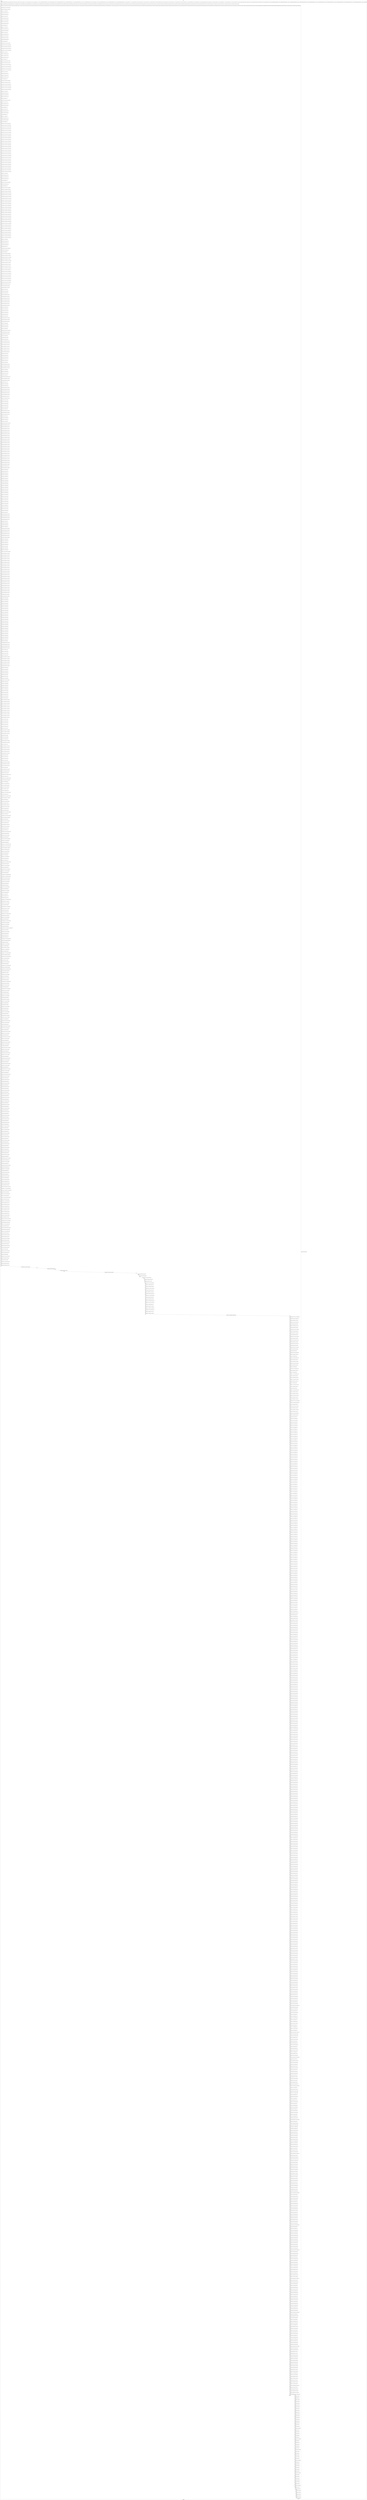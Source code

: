 digraph G {
label="Btor2XCFA";
subgraph cluster_0 {
label="main";
main_init[];
l1[];
l3[];
l4[];
l5[];
l6[];
l7[];
l8[];
l9[];
l10[];
l11[];
l12[];
l13[];
l14[];
l15[];
l16[];
l17[];
l18[];
l19[];
l20[];
l21[];
l22[];
l23[];
l24[];
l25[];
l26[];
l27[];
l28[];
l29[];
l30[];
l31[];
l32[];
l33[];
l34[];
l35[];
l36[];
l37[];
l38[];
l39[];
l40[];
l41[];
l42[];
l43[];
l44[];
l45[];
l46[];
l47[];
l48[];
l49[];
l50[];
l51[];
l52[];
l53[];
l54[];
l55[];
l56[];
l57[];
l58[];
l59[];
l60[];
l61[];
l62[];
l63[];
l64[];
l65[];
l66[];
l67[];
l68[];
l69[];
l70[];
l71[];
l72[];
l73[];
l74[];
l75[];
l76[];
l77[];
l78[];
l79[];
l80[];
l81[];
l82[];
l83[];
l84[];
l85[];
l86[];
l87[];
l88[];
l89[];
l90[];
l91[];
l92[];
l93[];
l94[];
l95[];
l96[];
l97[];
l98[];
l99[];
l100[];
l101[];
l102[];
l103[];
l104[];
l105[];
l106[];
l107[];
l108[];
l109[];
l110[];
l111[];
l112[];
l113[];
l114[];
l115[];
l116[];
l117[];
l118[];
l119[];
l120[];
l121[];
l122[];
l123[];
l124[];
l125[];
l126[];
l127[];
l128[];
l129[];
l130[];
l131[];
l132[];
l133[];
l134[];
l135[];
l136[];
l137[];
l138[];
l139[];
l140[];
l141[];
l142[];
l143[];
l144[];
l145[];
l146[];
l147[];
l148[];
l149[];
l150[];
l151[];
l152[];
l153[];
l154[];
l155[];
l156[];
l157[];
l158[];
l159[];
l160[];
l161[];
l162[];
l163[];
l164[];
l165[];
l166[];
l167[];
l168[];
l169[];
l170[];
l171[];
l172[];
l173[];
l174[];
l175[];
l176[];
l177[];
l178[];
l179[];
l180[];
l181[];
l182[];
l183[];
l184[];
l185[];
l186[];
l187[];
l188[];
l189[];
l190[];
l191[];
l192[];
l193[];
l194[];
l195[];
l196[];
l197[];
l198[];
l199[];
l200[];
l201[];
l202[];
l203[];
l204[];
l205[];
l206[];
l207[];
l208[];
l209[];
l210[];
l211[];
l212[];
l213[];
l214[];
l215[];
l216[];
l217[];
l218[];
l219[];
l220[];
l221[];
l222[];
l223[];
l224[];
l225[];
l226[];
l227[];
l228[];
l229[];
l230[];
l231[];
l232[];
l233[];
l234[];
l235[];
l236[];
l237[];
l238[];
l239[];
l240[];
l241[];
l242[];
l243[];
l244[];
l245[];
l246[];
l247[];
l248[];
l249[];
l250[];
l251[];
l252[];
l253[];
l254[];
l255[];
l256[];
l257[];
l258[];
l259[];
l260[];
l261[];
l262[];
l263[];
l264[];
l265[];
l266[];
l267[];
l268[];
l269[];
l270[];
l271[];
l272[];
l273[];
l274[];
l275[];
l276[];
l277[];
l278[];
l279[];
l280[];
l281[];
l282[];
l283[];
l284[];
l285[];
l286[];
l287[];
l288[];
l289[];
l290[];
l291[];
l292[];
l293[];
l294[];
l295[];
l296[];
l297[];
l298[];
l299[];
l300[];
l301[];
l302[];
l303[];
l304[];
l305[];
l306[];
l307[];
l308[];
l309[];
l310[];
l311[];
l312[];
l313[];
l314[];
l315[];
l316[];
l317[];
l318[];
l319[];
l320[];
l321[];
l322[];
l323[];
l324[];
l325[];
l326[];
l327[];
l328[];
l329[];
l330[];
l331[];
l332[];
l333[];
l334[];
l335[];
l336[];
l337[];
l338[];
l339[];
l340[];
l341[];
l342[];
l343[];
l344[];
l345[];
l346[];
l347[];
l348[];
l349[];
l350[];
l351[];
l352[];
l353[];
l354[];
l355[];
l356[];
l357[];
l358[];
l359[];
l360[];
l361[];
l362[];
l363[];
l364[];
l365[];
l366[];
l367[];
l368[];
l369[];
l370[];
l371[];
l372[];
l373[];
l374[];
l375[];
l376[];
l377[];
l378[];
l379[];
l380[];
l381[];
l382[];
l383[];
l384[];
l385[];
l386[];
l387[];
l388[];
l389[];
l390[];
l391[];
l392[];
l393[];
l394[];
l395[];
l396[];
l397[];
l398[];
l399[];
l400[];
l401[];
l402[];
l403[];
l404[];
l405[];
l406[];
l407[];
l408[];
l409[];
l410[];
l411[];
l412[];
l413[];
l414[];
l415[];
l416[];
l417[];
l418[];
l419[];
l420[];
l421[];
l422[];
l423[];
l424[];
l425[];
l426[];
l427[];
l428[];
l429[];
l430[];
l431[];
l432[];
l433[];
l434[];
l435[];
l436[];
l437[];
l438[];
l439[];
l440[];
l441[];
l442[];
l443[];
l444[];
l445[];
l446[];
l447[];
l448[];
l449[];
l450[];
l451[];
l452[];
l453[];
l454[];
l455[];
l456[];
l457[];
l458[];
l459[];
l460[];
l461[];
l462[];
l463[];
l464[];
l465[];
l466[];
l467[];
l468[];
l469[];
l470[];
l471[];
l472[];
l473[];
l474[];
l475[];
l476[];
l477[];
l478[];
l479[];
l480[];
l481[];
l482[];
l483[];
l484[];
l485[];
l486[];
l487[];
l488[];
l489[];
l490[];
l491[];
l492[];
l493[];
l494[];
l495[];
l496[];
l497[];
l498[];
l499[];
l500[];
l501[];
l502[];
l503[];
l504[];
l505[];
l506[];
l507[];
l508[];
l509[];
l510[];
l511[];
l512[];
l513[];
l514[];
l515[];
l516[];
l517[];
l518[];
l519[];
l520[];
l521[];
l522[];
l523[];
l524[];
l525[];
l526[];
l527[];
l528[];
l529[];
l530[];
l531[];
l532[];
l533[];
l534[];
l535[];
l536[];
l537[];
l538[];
l539[];
l540[];
l541[];
l542[];
l543[];
l544[];
l545[];
l546[];
l547[];
l548[];
l549[];
l550[];
l551[];
l552[];
l553[];
l554[];
l555[];
l556[];
l557[];
l558[];
l559[];
l560[];
l561[];
l562[];
l563[];
l564[];
l565[];
l566[];
l567[];
l568[];
l569[];
l570[];
l571[];
l572[];
l573[];
l574[];
l575[];
l576[];
l577[];
l578[];
l579[];
l580[];
l581[];
l582[];
l583[];
l584[];
l585[];
l586[];
l587[];
l588[];
l589[];
l590[];
l591[];
l592[];
l593[];
l594[];
l595[];
l596[];
l597[];
l598[];
l599[];
l600[];
l601[];
l602[];
l603[];
l604[];
l605[];
l606[];
l607[];
l608[];
l609[];
l610[];
l611[];
l612[];
l613[];
l614[];
l615[];
l616[];
l617[];
l618[];
l619[];
l620[];
l621[];
l622[];
l623[];
l624[];
l625[];
l626[];
l627[];
l628[];
l629[];
l630[];
l631[];
l632[];
l633[];
l634[];
l635[];
l636[];
l637[];
l638[];
l639[];
l640[];
l641[];
l642[];
l643[];
l644[];
l645[];
l646[];
l647[];
l648[];
l649[];
l650[];
l651[];
l652[];
l653[];
l654[];
l655[];
l656[];
l657[];
l658[];
l659[];
l660[];
l661[];
l662[];
l663[];
l664[];
l665[];
l666[];
l667[];
l668[];
l669[];
l670[];
l671[];
l672[];
l673[];
l674[];
l675[];
l676[];
l677[];
l678[];
l679[];
l680[];
l681[];
l682[];
l683[];
l684[];
l685[];
l686[];
l687[];
l688[];
l689[];
l690[];
l691[];
l692[];
l693[];
l694[];
l695[];
l696[];
l697[];
l698[];
l699[];
l700[];
l701[];
l702[];
l703[];
l704[];
l705[];
l706[];
l707[];
l708[];
l709[];
l710[];
l711[];
l712[];
l713[];
l714[];
l715[];
l716[];
l717[];
l718[];
l719[];
l720[];
l721[];
l722[];
l723[];
l724[];
l725[];
l726[];
l727[];
l728[];
l729[];
l730[];
l731[];
l732[];
l733[];
l734[];
l735[];
l736[];
l737[];
l738[];
l739[];
l740[];
l741[];
l742[];
l743[];
l744[];
l745[];
l746[];
l747[];
l748[];
l749[];
l750[];
l751[];
l752[];
l753[];
l754[];
l755[];
l756[];
l757[];
l758[];
l759[];
l760[];
l761[];
l762[];
l763[];
l764[];
l765[];
l766[];
l767[];
l768[];
l769[];
l770[];
l771[];
l772[];
l773[];
l774[];
l775[];
l776[];
l777[];
l778[];
l779[];
l780[];
l781[];
l782[];
l783[];
l784[];
l785[];
l786[];
l787[];
l788[];
l789[];
l790[];
l791[];
l792[];
l793[];
l794[];
l795[];
l796[];
l797[];
l798[];
l799[];
l800[];
l801[];
l802[];
l803[];
l804[];
l805[];
l806[];
l807[];
l808[];
l809[];
l810[];
l811[];
l812[];
l813[];
l814[];
l815[];
l816[];
l817[];
l818[];
l819[];
l820[];
l821[];
l822[];
l823[];
l824[];
l825[];
l826[];
l827[];
l828[];
l829[];
l830[];
l831[];
l832[];
l833[];
l834[];
l835[];
l836[];
l837[];
l838[];
l839[];
l840[];
l841[];
l842[];
l843[];
l844[];
l845[];
l846[];
l847[];
l848[];
l849[];
l850[];
l851[];
l852[];
l853[];
l854[];
l855[];
l856[];
l857[];
l858[];
l859[];
l860[];
l861[];
l862[];
l863[];
l864[];
l865[];
l866[];
l867[];
l868[];
l869[];
l870[];
l871[];
l872[];
l873[];
l874[];
l875[];
l876[];
l877[];
l878[];
l879[];
l880[];
l881[];
l882[];
l883[];
l884[];
l885[];
l886[];
l887[];
l888[];
l889[];
l890[];
l891[];
l892[];
l893[];
l894[];
l895[];
l896[];
l897[];
l898[];
l899[];
l900[];
l901[];
l902[];
l903[];
l904[];
l905[];
l906[];
l907[];
l908[];
l909[];
l910[];
l911[];
l912[];
l913[];
l914[];
l915[];
l916[];
l917[];
l918[];
l919[];
l920[];
l921[];
l922[];
l923[];
l924[];
l925[];
l926[];
l927[];
l928[];
l929[];
l930[];
l931[];
l932[];
l933[];
l934[];
l935[];
l936[];
l937[];
l938[];
l939[];
l940[];
l941[];
l942[];
l943[];
l944[];
l945[];
l946[];
l947[];
l948[];
l949[];
l950[];
l951[];
l952[];
l953[];
l954[];
l955[];
l956[];
l957[];
l958[];
l959[];
l960[];
l961[];
l962[];
l963[];
l964[];
l965[];
l966[];
l967[];
l968[];
l969[];
l970[];
l971[];
l972[];
l973[];
l974[];
l975[];
l976[];
l977[];
l978[];
l979[];
l980[];
l981[];
l982[];
l983[];
l984[];
l985[];
l986[];
l987[];
l988[];
l989[];
l990[];
l991[];
l992[];
l993[];
l994[];
l995[];
l996[];
l997[];
l998[];
l999[];
l1000[];
l1001[];
l1002[];
l1003[];
l1004[];
l1005[];
l1006[];
l1007[];
l1008[];
l1009[];
l1010[];
l1011[];
l1012[];
l1013[];
l1014[];
l1015[];
l1016[];
l1017[];
l1018[];
l1019[];
l1020[];
l1021[];
l1022[];
l1023[];
l1024[];
l1025[];
l1026[];
l1027[];
l1028[];
l1029[];
l1030[];
l1031[];
l1032[];
l1033[];
l1034[];
l1035[];
l1036[];
l1037[];
l1038[];
l1039[];
l1040[];
l1041[];
l1042[];
l1043[];
l1044[];
l1045[];
l1046[];
l1047[];
l1048[];
l1049[];
l1050[];
l1051[];
l1052[];
l1053[];
l1054[];
l1055[];
l1056[];
l1057[];
l1058[];
l1059[];
l1060[];
l1061[];
l1062[];
l1063[];
l1064[];
l1065[];
l1066[];
l1067[];
l1068[];
l1069[];
l1070[];
l1071[];
l1072[];
l1073[];
l1074[];
l1075[];
l1076[];
l1077[];
l1078[];
l1079[];
l1080[];
l1081[];
l1082[];
l1083[];
l1084[];
l1085[];
l1086[];
l1087[];
l1088[];
l1089[];
l1090[];
l1091[];
l1092[];
l1093[];
l1094[];
l1095[];
l1096[];
l1097[];
l1098[];
l1099[];
l1100[];
l1101[];
l1102[];
l1103[];
l1104[];
l1105[];
l1106[];
l1107[];
l1108[];
l1109[];
l1110[];
l1111[];
l1112[];
l1113[];
l1114[];
l1115[];
l1116[];
l1117[];
l1118[];
l1119[];
l1120[];
l1121[];
l1122[];
l1123[];
l1124[];
l1125[];
l1126[];
l1127[];
l1128[];
l1129[];
l1130[];
l1131[];
l1132[];
l1133[];
l1134[];
l1135[];
l1136[];
l1137[];
l1138[];
l1139[];
l1140[];
l1141[];
l1142[];
l1143[];
l1144[];
l1145[];
l1146[];
l1147[];
l1148[];
l1149[];
l1150[];
l1151[];
l1152[];
l1153[];
l1154[];
l1155[];
l1156[];
l1157[];
l1158[];
l1159[];
l1160[];
l1161[];
l1162[];
l1163[];
l1164[];
l1165[];
l1166[];
l1167[];
l1168[];
l1169[];
l1170[];
l1171[];
l1172[];
l1173[];
l1174[];
l1175[];
l1176[];
l1177[];
l1178[];
l1179[];
l1180[];
l1181[];
l1182[];
l1183[];
l1184[];
l1185[];
l1186[];
l1187[];
l1188[];
l1189[];
l1190[];
l1191[];
l1192[];
l1193[];
l1194[];
l1195[];
l1196[];
l1197[];
l1198[];
l1199[];
l1200[];
l1201[];
l1202[];
l1203[];
l1204[];
l1205[];
l1206[];
l1207[];
l1208[];
l1209[];
l1210[];
l1211[];
l1212[];
l1213[];
l1214[];
l1215[];
l1216[];
l1217[];
l1218[];
l1219[];
l1220[];
l1221[];
l1222[];
l1223[];
l1224[];
l1225[];
l1226[];
l1227[];
l1228[];
l1229[];
l1230[];
l1231[];
l1232[];
l1233[];
l1234[];
l1235[];
l1236[];
l1237[];
l1238[];
l1239[];
l1240[];
l1241[];
l1242[];
l1243[];
l1244[];
l1245[];
l1246[];
l1247[];
l1248[];
l1249[];
l1250[];
l1251[];
l1252[];
l1253[];
l1254[];
l1255[];
l1256[];
l1257[];
l1258[];
l1259[];
l1260[];
l1261[];
l1262[];
l1263[];
l1264[];
l1265[];
l1266[];
l1267[];
l1268[];
l1269[];
l1270[];
l1271[];
l1272[];
l1273[];
l1274[];
l1275[];
l1276[];
l1277[];
l1278[];
l1279[];
l1280[];
l1281[];
l1282[];
l1283[];
l1284[];
l1285[];
l1286[];
l1287[];
l1288[];
l1289[];
l1290[];
l1291[];
l1292[];
l1293[];
l1294[];
l1295[];
l1296[];
l1297[];
l1298[];
l1299[];
l1300[];
l1301[];
l1302[];
l1303[];
l1304[];
l1305[];
l1306[];
l1307[];
l1308[];
l1309[];
l1310[];
l1311[];
l1312[];
l1313[];
l1314[];
l1315[];
l1316[];
l1317[];
l1318[];
l1319[];
l1320[];
l1321[];
l1322[];
l1323[];
l1324[];
l1325[];
l1326[];
l1327[];
l1328[];
l1329[];
l1330[];
l1331[];
l1332[];
l1333[];
l1334[];
l1335[];
l1336[];
l1337[];
l1338[];
l1339[];
l1340[];
l1341[];
l1342[];
main_error[];
l1343[];
l1344[];
l1345[];
l1346[];
l1347[];
l1348[];
l1349[];
l1350[];
l1351[];
l1352[];
l1353[];
l1354[];
l1355[];
l1356[];
l1357[];
l1358[];
l1359[];
l1360[];
l1361[];
l1362[];
l1363[];
l1364[];
l1365[];
l1366[];
l1367[];
l1368[];
l1369[];
l1370[];
l1371[];
l1372[];
l1373[];
l1374[];
l1375[];
l1376[];
l1377[];
l1378[];
l1379[];
l1380[];
l1381[];
l1382[];
l1383[];
l1384[];
l1385[];
l1386[];
l1387[];
l1388[];
l1389[];
l1390[];
l1391[];
l1392[];
l1393[];
l1394[];
l1395[];
l1396[];
l1397[];
l1398[];
l1399[];
l1400[];
l1401[];
main_init -> l1 [label="[(assign const_6 #b0000000000000000),(assign const_31 #b00000000),(assign const_44 #b0),(assign const_127 #b00000001),(assign const_132 #b0000011011101011),(assign const_134 #b0000011001100100),(assign const_136 #b0000011000110111),(assign const_138 #b00000000000000000000000001001011),(assign const_139 #b0000000000000000),(assign const_141 #b00000000000000000000000000010000),(assign const_144 #b00000000000000000000000000001111),(assign const_152 #b00000000000000000000000000111100),(assign const_171 #b00000000000000000000000011100001),(assign const_216 #b0000000010011010),(assign const_218 #b00000000000000000000000010110100),(assign const_224 #b00000000000000000000000010100101),(assign const_230 #b00000000000000000000000010010110),(assign const_236 #b0000100011111011),(assign const_238 #b0000100101100100),(assign const_240 #b0000100100110111),(assign const_242 #b0000100011111000),(assign const_244 #b0000100101100001),(assign const_246 #b0000100100110100),(assign const_248 #b0000011001010101),(assign const_250 #b0000011010111110),(assign const_252 #b0000011010010001),(assign const_254 #b0000100011111010),(assign const_256 #b0000100101100011),(assign const_258 #b0000100100110110),(assign const_260 #b0000100100000001),(assign const_262 #b0000100101101010),(assign const_264 #b0000100100111101),(assign const_266 #b0000100011111110),(assign const_268 #b0000100101100111),(assign const_270 #b0000100100111010),(assign const_272 #b0000100100000100),(assign const_274 #b0000100101101101),(assign const_276 #b0000100101000000),(assign const_278 #b0000101100010110),(assign const_280 #b0000101000100101),(assign const_763 #b00000000000000000000000000000001),(assign const_766 #b00000000000000000000000000000111),(assign const_775 #b00000000000000000000000000000010),(assign const_778 #b00000000000000000000000000001000),(assign const_788 #b00000000000000000000000000000011),(assign const_791 #b00000000000000000000000000001001),(assign const_801 #b00000000000000000000000000001010),(assign const_810 #b00000000000000000000000000000100),(assign const_820 #b00000000000000000000000000001011),(assign const_829 #b00000000000000000000000000000101),(assign const_1006 #b00000000)] "];
l3 -> l4 [label="[(havoc input_131),(havoc input_133),(havoc input_135),(havoc input_137),(havoc input_151),(havoc input_168),(havoc input_177),(havoc input_178),(havoc input_179),(havoc input_180),(havoc input_181),(havoc input_188),(havoc input_196),(havoc input_197),(havoc input_198),(havoc input_199),(havoc input_200),(havoc input_207),(havoc input_215),(havoc input_217),(havoc input_223),(havoc input_229),(havoc input_235),(havoc input_237),(havoc input_239),(havoc input_241),(havoc input_243),(havoc input_245),(havoc input_247),(havoc input_249),(havoc input_251),(havoc input_253),(havoc input_255),(havoc input_257),(havoc input_259),(havoc input_261),(havoc input_263),(havoc input_265),(havoc input_267),(havoc input_269),(havoc input_271),(havoc input_273),(havoc input_275),(havoc input_277),(havoc input_279),(havoc input_281),(havoc input_311),(havoc input_323),(havoc input_324),(havoc input_325),(havoc input_326),(havoc input_327),(havoc input_328),(havoc input_329),(havoc input_330),(havoc input_331),(havoc input_332),(havoc input_333),(havoc input_334),(havoc input_335),(havoc input_336),(havoc input_337),(havoc input_338),(havoc input_339),(havoc input_340),(havoc input_341),(havoc input_342),(havoc input_343),(havoc input_344),(havoc input_345),(havoc input_346),(havoc input_347),(havoc input_348),(havoc input_349),(havoc input_350),(havoc input_380),(havoc input_392),(havoc input_393),(havoc input_397),(havoc input_398),(havoc input_402),(havoc input_405),(havoc input_408),(havoc input_409),(havoc input_413),(havoc input_414),(havoc input_415),(havoc input_416),(havoc input_417),(havoc input_418),(havoc input_419),(havoc input_420),(havoc input_444),(havoc input_477),(havoc input_510),(havoc input_555),(havoc input_597),(havoc input_599),(havoc input_637),(havoc input_679),(havoc input_681),(havoc input_693),(havoc input_696),(havoc input_700),(havoc input_704),(havoc input_707),(havoc input_719),(havoc input_721),(havoc input_732),(havoc input_746),(havoc input_748)] "];
l4 -> l5 [label="[(assign comparison_128 (ite (= const_127 state_32) #b1 #b0))] "];
l5 -> l6 [label="[(assign binary_129 (bvand comparison_128 (bvnot state_125)))] "];
l6 -> l7 [label="[(assign binary_140 (++ state_29 const_139))] "];
l7 -> l8 [label="[(assign binary_142 (bvashr binary_140 const_141))] "];
l8 -> l9 [label="[(assign binary_143 (bvadd const_138 binary_142))] "];
l9 -> l10 [label="[(assign binary_145 (++ state_27 const_139))] "];
l10 -> l11 [label="[(assign binary_146 (bvashr binary_145 const_141))] "];
l11 -> l12 [label="[(assign binary_147 (bvmul const_144 binary_146))] "];
l12 -> l13 [label="[(assign binary_148 (bvmul const_144 binary_147))] "];
l13 -> l14 [label="[(assign binary_149 (bvadd binary_143 binary_148))] "];
l14 -> l15 [label="[(assign slice_150 (extract binary_149 0 16))] "];
l15 -> l16 [label="[(assign binary_153 (++ state_23 const_139))] "];
l16 -> l17 [label="[(assign binary_154 (bvashr binary_153 const_141))] "];
l17 -> l18 [label="[(assign binary_155 (bvadd const_152 binary_154))] "];
l18 -> l19 [label="[(assign binary_156 (++ state_21 const_139))] "];
l19 -> l20 [label="[(assign binary_157 (bvashr binary_156 const_141))] "];
l20 -> l21 [label="[(assign binary_158 (bvmul const_144 binary_157))] "];
l21 -> l22 [label="[(assign binary_159 (bvmul const_144 binary_158))] "];
l22 -> l23 [label="[(assign binary_160 (bvadd binary_155 binary_159))] "];
l23 -> l24 [label="[(assign slice_161 (extract binary_160 0 16))] "];
l24 -> l25 [label="[(assign ternary_162 (ite (= input_151 #b1) slice_161 state_7))] "];
l25 -> l26 [label="[(assign ternary_163 (ite (= input_137 #b1) slice_150 ternary_162))] "];
l26 -> l27 [label="[(assign ternary_164 (ite (= input_135 #b1) const_136 ternary_163))] "];
l27 -> l28 [label="[(assign ternary_165 (ite (= input_133 #b1) const_134 ternary_164))] "];
l28 -> l29 [label="[(assign ternary_166 (ite (= input_131 #b1) const_132 ternary_165))] "];
l29 -> l30 [label="[(assign binary_169 (++ state_7 const_139))] "];
l30 -> l31 [label="[(assign binary_170 (bvashr binary_169 const_141))] "];
l31 -> l32 [label="[(assign binary_172 (bvsrem binary_170 const_171))] "];
l32 -> l33 [label="[(assign binary_173 (bvsdiv binary_172 const_144))] "];
l33 -> l34 [label="[(assign slice_174 (extract binary_173 0 16))] "];
l34 -> l35 [label="[(assign ternary_175 (ite (= input_168 #b1) slice_174 state_9))] "];
l35 -> l36 [label="[(assign ternary_182 (ite (= input_181 #b1) slice_161 state_11))] "];
l36 -> l37 [label="[(assign ternary_183 (ite (= input_180 #b1) slice_150 ternary_182))] "];
l37 -> l38 [label="[(assign ternary_184 (ite (= input_179 #b1) const_136 ternary_183))] "];
l38 -> l39 [label="[(assign ternary_185 (ite (= input_178 #b1) const_134 ternary_184))] "];
l39 -> l40 [label="[(assign ternary_186 (ite (= input_177 #b1) const_132 ternary_185))] "];
l40 -> l41 [label="[(assign binary_189 (++ state_11 const_139))] "];
l41 -> l42 [label="[(assign binary_190 (bvashr binary_189 const_141))] "];
l42 -> l43 [label="[(assign binary_191 (bvsrem binary_190 const_171))] "];
l43 -> l44 [label="[(assign binary_192 (bvsdiv binary_191 const_144))] "];
l44 -> l45 [label="[(assign slice_193 (extract binary_192 0 16))] "];
l45 -> l46 [label="[(assign ternary_194 (ite (= input_188 #b1) slice_193 state_13))] "];
l46 -> l47 [label="[(assign ternary_201 (ite (= input_200 #b1) slice_161 state_15))] "];
l47 -> l48 [label="[(assign ternary_202 (ite (= input_199 #b1) slice_150 ternary_201))] "];
l48 -> l49 [label="[(assign ternary_203 (ite (= input_198 #b1) const_136 ternary_202))] "];
l49 -> l50 [label="[(assign ternary_204 (ite (= input_197 #b1) const_134 ternary_203))] "];
l50 -> l51 [label="[(assign ternary_205 (ite (= input_196 #b1) const_132 ternary_204))] "];
l51 -> l52 [label="[(assign binary_208 (++ state_15 const_139))] "];
l52 -> l53 [label="[(assign binary_209 (bvashr binary_208 const_141))] "];
l53 -> l54 [label="[(assign binary_210 (bvsrem binary_209 const_171))] "];
l54 -> l55 [label="[(assign binary_211 (bvsdiv binary_210 const_144))] "];
l55 -> l56 [label="[(assign slice_212 (extract binary_211 0 16))] "];
l56 -> l57 [label="[(assign ternary_213 (ite (= input_207 #b1) slice_212 state_17))] "];
l57 -> l58 [label="[(assign binary_219 (++ state_17 const_139))] "];
l58 -> l59 [label="[(assign binary_220 (bvashr binary_219 const_141))] "];
l59 -> l60 [label="[(assign binary_221 (bvadd const_218 binary_220))] "];
l60 -> l61 [label="[(assign slice_222 (extract binary_221 0 16))] "];
l61 -> l62 [label="[(assign binary_225 (++ state_13 const_139))] "];
l62 -> l63 [label="[(assign binary_226 (bvashr binary_225 const_141))] "];
l63 -> l64 [label="[(assign binary_227 (bvadd const_224 binary_226))] "];
l64 -> l65 [label="[(assign slice_228 (extract binary_227 0 16))] "];
l65 -> l66 [label="[(assign binary_231 (++ state_9 const_139))] "];
l66 -> l67 [label="[(assign binary_232 (bvashr binary_231 const_141))] "];
l67 -> l68 [label="[(assign binary_233 (bvadd const_230 binary_232))] "];
l68 -> l69 [label="[(assign slice_234 (extract binary_233 0 16))] "];
l69 -> l70 [label="[(assign ternary_282 (ite (= input_281 #b1) const_246 state_19))] "];
l70 -> l71 [label="[(assign ternary_283 (ite (= input_279 #b1) const_280 ternary_282))] "];
l71 -> l72 [label="[(assign ternary_284 (ite (= input_277 #b1) const_278 ternary_283))] "];
l72 -> l73 [label="[(assign ternary_285 (ite (= input_275 #b1) const_276 ternary_284))] "];
l73 -> l74 [label="[(assign ternary_286 (ite (= input_273 #b1) const_274 ternary_285))] "];
l74 -> l75 [label="[(assign ternary_287 (ite (= input_271 #b1) const_272 ternary_286))] "];
l75 -> l76 [label="[(assign ternary_288 (ite (= input_269 #b1) const_270 ternary_287))] "];
l76 -> l77 [label="[(assign ternary_289 (ite (= input_267 #b1) const_268 ternary_288))] "];
l77 -> l78 [label="[(assign ternary_290 (ite (= input_265 #b1) const_266 ternary_289))] "];
l78 -> l79 [label="[(assign ternary_291 (ite (= input_263 #b1) const_264 ternary_290))] "];
l79 -> l80 [label="[(assign ternary_292 (ite (= input_261 #b1) const_262 ternary_291))] "];
l80 -> l81 [label="[(assign ternary_293 (ite (= input_259 #b1) const_260 ternary_292))] "];
l81 -> l82 [label="[(assign ternary_294 (ite (= input_257 #b1) const_258 ternary_293))] "];
l82 -> l83 [label="[(assign ternary_295 (ite (= input_255 #b1) const_256 ternary_294))] "];
l83 -> l84 [label="[(assign ternary_296 (ite (= input_253 #b1) const_254 ternary_295))] "];
l84 -> l85 [label="[(assign ternary_297 (ite (= input_251 #b1) const_252 ternary_296))] "];
l85 -> l86 [label="[(assign ternary_298 (ite (= input_249 #b1) const_250 ternary_297))] "];
l86 -> l87 [label="[(assign ternary_299 (ite (= input_247 #b1) const_248 ternary_298))] "];
l87 -> l88 [label="[(assign ternary_300 (ite (= input_245 #b1) const_246 ternary_299))] "];
l88 -> l89 [label="[(assign ternary_301 (ite (= input_243 #b1) const_244 ternary_300))] "];
l89 -> l90 [label="[(assign ternary_302 (ite (= input_241 #b1) const_242 ternary_301))] "];
l90 -> l91 [label="[(assign ternary_303 (ite (= input_239 #b1) const_240 ternary_302))] "];
l91 -> l92 [label="[(assign ternary_304 (ite (= input_237 #b1) const_238 ternary_303))] "];
l92 -> l93 [label="[(assign ternary_305 (ite (= input_235 #b1) const_236 ternary_304))] "];
l93 -> l94 [label="[(assign ternary_306 (ite (= input_229 #b1) slice_234 ternary_305))] "];
l94 -> l95 [label="[(assign ternary_307 (ite (= input_223 #b1) slice_228 ternary_306))] "];
l95 -> l96 [label="[(assign ternary_308 (ite (= input_217 #b1) slice_222 ternary_307))] "];
l96 -> l97 [label="[(assign ternary_309 (ite (= input_215 #b1) const_216 ternary_308))] "];
l97 -> l98 [label="[(assign binary_312 (++ state_19 const_139))] "];
l98 -> l99 [label="[(assign binary_313 (bvashr binary_312 const_141))] "];
l99 -> l100 [label="[(assign binary_314 (bvsrem binary_313 const_171))] "];
l100 -> l101 [label="[(assign binary_315 (bvsdiv binary_314 const_144))] "];
l101 -> l102 [label="[(assign slice_316 (extract binary_315 0 16))] "];
l102 -> l103 [label="[(assign ternary_317 (ite (= input_311 #b1) slice_316 state_21))] "];
l103 -> l104 [label="[(assign binary_319 (bvsrem binary_313 const_144))] "];
l104 -> l105 [label="[(assign slice_320 (extract binary_319 0 16))] "];
l105 -> l106 [label="[(assign ternary_321 (ite (= input_311 #b1) slice_320 state_23))] "];
l106 -> l107 [label="[(assign ternary_351 (ite (= input_350 #b1) const_246 state_25))] "];
l107 -> l108 [label="[(assign ternary_352 (ite (= input_349 #b1) const_280 ternary_351))] "];
l108 -> l109 [label="[(assign ternary_353 (ite (= input_348 #b1) const_278 ternary_352))] "];
l109 -> l110 [label="[(assign ternary_354 (ite (= input_347 #b1) const_276 ternary_353))] "];
l110 -> l111 [label="[(assign ternary_355 (ite (= input_346 #b1) const_274 ternary_354))] "];
l111 -> l112 [label="[(assign ternary_356 (ite (= input_345 #b1) const_272 ternary_355))] "];
l112 -> l113 [label="[(assign ternary_357 (ite (= input_344 #b1) const_270 ternary_356))] "];
l113 -> l114 [label="[(assign ternary_358 (ite (= input_343 #b1) const_268 ternary_357))] "];
l114 -> l115 [label="[(assign ternary_359 (ite (= input_342 #b1) const_266 ternary_358))] "];
l115 -> l116 [label="[(assign ternary_360 (ite (= input_341 #b1) const_264 ternary_359))] "];
l116 -> l117 [label="[(assign ternary_361 (ite (= input_340 #b1) const_262 ternary_360))] "];
l117 -> l118 [label="[(assign ternary_362 (ite (= input_339 #b1) const_260 ternary_361))] "];
l118 -> l119 [label="[(assign ternary_363 (ite (= input_338 #b1) const_258 ternary_362))] "];
l119 -> l120 [label="[(assign ternary_364 (ite (= input_337 #b1) const_256 ternary_363))] "];
l120 -> l121 [label="[(assign ternary_365 (ite (= input_336 #b1) const_254 ternary_364))] "];
l121 -> l122 [label="[(assign ternary_366 (ite (= input_335 #b1) const_252 ternary_365))] "];
l122 -> l123 [label="[(assign ternary_367 (ite (= input_334 #b1) const_250 ternary_366))] "];
l123 -> l124 [label="[(assign ternary_368 (ite (= input_333 #b1) const_248 ternary_367))] "];
l124 -> l125 [label="[(assign ternary_369 (ite (= input_332 #b1) const_246 ternary_368))] "];
l125 -> l126 [label="[(assign ternary_370 (ite (= input_331 #b1) const_244 ternary_369))] "];
l126 -> l127 [label="[(assign ternary_371 (ite (= input_330 #b1) const_242 ternary_370))] "];
l127 -> l128 [label="[(assign ternary_372 (ite (= input_329 #b1) const_240 ternary_371))] "];
l128 -> l129 [label="[(assign ternary_373 (ite (= input_328 #b1) const_238 ternary_372))] "];
l129 -> l130 [label="[(assign ternary_374 (ite (= input_327 #b1) const_236 ternary_373))] "];
l130 -> l131 [label="[(assign ternary_375 (ite (= input_326 #b1) slice_234 ternary_374))] "];
l131 -> l132 [label="[(assign ternary_376 (ite (= input_325 #b1) slice_228 ternary_375))] "];
l132 -> l133 [label="[(assign ternary_377 (ite (= input_324 #b1) slice_222 ternary_376))] "];
l133 -> l134 [label="[(assign ternary_378 (ite (= input_323 #b1) const_216 ternary_377))] "];
l134 -> l135 [label="[(assign binary_381 (++ state_25 const_139))] "];
l135 -> l136 [label="[(assign binary_382 (bvashr binary_381 const_141))] "];
l136 -> l137 [label="[(assign binary_383 (bvsrem binary_382 const_171))] "];
l137 -> l138 [label="[(assign binary_384 (bvsdiv binary_383 const_144))] "];
l138 -> l139 [label="[(assign slice_385 (extract binary_384 0 16))] "];
l139 -> l140 [label="[(assign ternary_386 (ite (= input_380 #b1) slice_385 state_27))] "];
l140 -> l141 [label="[(assign binary_388 (bvsrem binary_382 const_144))] "];
l141 -> l142 [label="[(assign slice_389 (extract binary_388 0 16))] "];
l142 -> l143 [label="[(assign ternary_390 (ite (= input_380 #b1) slice_389 state_29))] "];
l143 -> l144 [label="[(assign ternary_394 (ite (= input_393 #b1) const_127 state_32))] "];
l144 -> l145 [label="[(assign ternary_395 (ite (= input_392 #b1) const_127 ternary_394))] "];
l145 -> l146 [label="[(assign ternary_399 (ite (= input_398 #b1) const_127 state_34))] "];
l146 -> l147 [label="[(assign ternary_400 (ite (= input_397 #b1) const_127 ternary_399))] "];
l147 -> l148 [label="[(assign ternary_403 (ite (= input_402 #b1) const_127 state_36))] "];
l148 -> l149 [label="[(assign ternary_406 (ite (= input_405 #b1) const_127 state_38))] "];
l149 -> l150 [label="[(assign ternary_410 (ite (= input_409 #b1) const_127 state_40))] "];
l150 -> l151 [label="[(assign ternary_411 (ite (= input_408 #b1) const_127 ternary_410))] "];
l151 -> l152 [label="[(assign ternary_421 (ite (= input_420 #b1) const_246 state_42))] "];
l152 -> l153 [label="[(assign ternary_422 (ite (= input_419 #b1) const_280 ternary_421))] "];
l153 -> l154 [label="[(assign ternary_423 (ite (= input_418 #b1) const_278 ternary_422))] "];
l154 -> l155 [label="[(assign ternary_424 (ite (= input_417 #b1) slice_161 ternary_423))] "];
l155 -> l156 [label="[(assign ternary_425 (ite (= input_416 #b1) slice_150 ternary_424))] "];
l156 -> l157 [label="[(assign ternary_426 (ite (= input_415 #b1) slice_234 ternary_425))] "];
l157 -> l158 [label="[(assign ternary_427 (ite (= input_414 #b1) slice_228 ternary_426))] "];
l158 -> l159 [label="[(assign ternary_428 (ite (= input_413 #b1) slice_222 ternary_427))] "];
l159 -> l160 [label="[(assign binary_430 (bvand (bvnot state_45) (bvnot input_281)))] "];
l160 -> l161 [label="[(assign binary_431 (bvand binary_430 (bvnot input_350)))] "];
l161 -> l162 [label="[(assign binary_432 (bvand binary_431 (bvnot input_420)))] "];
l162 -> l163 [label="[(assign binary_434 (bvor state_47 input_281))] "];
l163 -> l164 [label="[(assign binary_435 (bvor binary_434 input_350))] "];
l164 -> l165 [label="[(assign binary_436 (bvor binary_435 input_420))] "];
l165 -> l166 [label="[(assign binary_437 (bvand binary_436 (bvnot input_151)))] "];
l166 -> l167 [label="[(assign binary_438 (bvand binary_437 (bvnot input_137)))] "];
l167 -> l168 [label="[(assign binary_439 (bvand binary_438 (bvnot input_135)))] "];
l168 -> l169 [label="[(assign binary_440 (bvand binary_439 (bvnot input_133)))] "];
l169 -> l170 [label="[(assign binary_441 (bvand binary_440 (bvnot input_131)))] "];
l170 -> l171 [label="[(assign binary_443 (bvand state_49 (bvnot input_168)))] "];
l171 -> l172 [label="[(assign binary_445 (bvand binary_443 (bvnot input_444)))] "];
l172 -> l173 [label="[(assign binary_446 (bvor binary_445 input_151))] "];
l173 -> l174 [label="[(assign binary_447 (bvor binary_446 input_137))] "];
l174 -> l175 [label="[(assign binary_448 (bvor binary_447 input_135))] "];
l175 -> l176 [label="[(assign binary_449 (bvor binary_448 input_133))] "];
l176 -> l177 [label="[(assign binary_450 (bvor binary_449 input_131))] "];
l177 -> l178 [label="[(assign binary_452 (bvor state_51 input_168))] "];
l178 -> l179 [label="[(assign binary_453 (bvand binary_452 (bvnot input_229)))] "];
l179 -> l180 [label="[(assign binary_454 (bvand binary_453 (bvnot input_326)))] "];
l180 -> l181 [label="[(assign binary_455 (bvand binary_454 (bvnot input_415)))] "];
l181 -> l182 [label="[(assign binary_457 (bvor state_53 input_229))] "];
l182 -> l183 [label="[(assign binary_458 (bvor binary_457 input_326))] "];
l183 -> l184 [label="[(assign binary_459 (bvor binary_458 input_415))] "];
l184 -> l185 [label="[(assign binary_461 (bvor state_55 input_444))] "];
l185 -> l186 [label="[(assign binary_463 (bvand (bvnot state_57) (bvnot input_279)))] "];
l186 -> l187 [label="[(assign binary_464 (bvand binary_463 (bvnot input_349)))] "];
l187 -> l188 [label="[(assign binary_465 (bvand binary_464 (bvnot input_419)))] "];
l188 -> l189 [label="[(assign binary_467 (bvor state_59 input_279))] "];
l189 -> l190 [label="[(assign binary_468 (bvor binary_467 input_349))] "];
l190 -> l191 [label="[(assign binary_469 (bvor binary_468 input_419))] "];
l191 -> l192 [label="[(assign binary_470 (bvand binary_469 (bvnot input_181)))] "];
l192 -> l193 [label="[(assign binary_471 (bvand binary_470 (bvnot input_180)))] "];
l193 -> l194 [label="[(assign binary_472 (bvand binary_471 (bvnot input_179)))] "];
l194 -> l195 [label="[(assign binary_473 (bvand binary_472 (bvnot input_178)))] "];
l195 -> l196 [label="[(assign binary_474 (bvand binary_473 (bvnot input_177)))] "];
l196 -> l197 [label="[(assign binary_476 (bvand state_61 (bvnot input_188)))] "];
l197 -> l198 [label="[(assign binary_478 (bvand binary_476 (bvnot input_477)))] "];
l198 -> l199 [label="[(assign binary_479 (bvor binary_478 input_181))] "];
l199 -> l200 [label="[(assign binary_480 (bvor binary_479 input_180))] "];
l200 -> l201 [label="[(assign binary_481 (bvor binary_480 input_179))] "];
l201 -> l202 [label="[(assign binary_482 (bvor binary_481 input_178))] "];
l202 -> l203 [label="[(assign binary_483 (bvor binary_482 input_177))] "];
l203 -> l204 [label="[(assign binary_485 (bvor state_63 input_188))] "];
l204 -> l205 [label="[(assign binary_486 (bvand binary_485 (bvnot input_223)))] "];
l205 -> l206 [label="[(assign binary_487 (bvand binary_486 (bvnot input_325)))] "];
l206 -> l207 [label="[(assign binary_488 (bvand binary_487 (bvnot input_414)))] "];
l207 -> l208 [label="[(assign binary_490 (bvor state_65 input_223))] "];
l208 -> l209 [label="[(assign binary_491 (bvor binary_490 input_325))] "];
l209 -> l210 [label="[(assign binary_492 (bvor binary_491 input_414))] "];
l210 -> l211 [label="[(assign binary_494 (bvor state_67 input_477))] "];
l211 -> l212 [label="[(assign binary_496 (bvand (bvnot state_69) (bvnot input_277)))] "];
l212 -> l213 [label="[(assign binary_497 (bvand binary_496 (bvnot input_348)))] "];
l213 -> l214 [label="[(assign binary_498 (bvand binary_497 (bvnot input_418)))] "];
l214 -> l215 [label="[(assign binary_500 (bvor state_71 input_277))] "];
l215 -> l216 [label="[(assign binary_501 (bvor binary_500 input_348))] "];
l216 -> l217 [label="[(assign binary_502 (bvor binary_501 input_418))] "];
l217 -> l218 [label="[(assign binary_503 (bvand binary_502 (bvnot input_200)))] "];
l218 -> l219 [label="[(assign binary_504 (bvand binary_503 (bvnot input_199)))] "];
l219 -> l220 [label="[(assign binary_505 (bvand binary_504 (bvnot input_198)))] "];
l220 -> l221 [label="[(assign binary_506 (bvand binary_505 (bvnot input_197)))] "];
l221 -> l222 [label="[(assign binary_507 (bvand binary_506 (bvnot input_196)))] "];
l222 -> l223 [label="[(assign binary_509 (bvand state_73 (bvnot input_207)))] "];
l223 -> l224 [label="[(assign binary_511 (bvand binary_509 (bvnot input_510)))] "];
l224 -> l225 [label="[(assign binary_512 (bvor binary_511 input_200))] "];
l225 -> l226 [label="[(assign binary_513 (bvor binary_512 input_199))] "];
l226 -> l227 [label="[(assign binary_514 (bvor binary_513 input_198))] "];
l227 -> l228 [label="[(assign binary_515 (bvor binary_514 input_197))] "];
l228 -> l229 [label="[(assign binary_516 (bvor binary_515 input_196))] "];
l229 -> l230 [label="[(assign binary_518 (bvor state_75 input_207))] "];
l230 -> l231 [label="[(assign binary_519 (bvand binary_518 (bvnot input_217)))] "];
l231 -> l232 [label="[(assign binary_520 (bvand binary_519 (bvnot input_324)))] "];
l232 -> l233 [label="[(assign binary_521 (bvand binary_520 (bvnot input_413)))] "];
l233 -> l234 [label="[(assign binary_523 (bvor state_77 input_217))] "];
l234 -> l235 [label="[(assign binary_524 (bvor binary_523 input_324))] "];
l235 -> l236 [label="[(assign binary_525 (bvor binary_524 input_413))] "];
l236 -> l237 [label="[(assign binary_527 (bvor state_79 input_510))] "];
l237 -> l238 [label="[(assign binary_529 (bvand (bvnot state_81) (bvnot input_281)))] "];
l238 -> l239 [label="[(assign binary_530 (bvand binary_529 (bvnot input_279)))] "];
l239 -> l240 [label="[(assign binary_531 (bvand binary_530 (bvnot input_277)))] "];
l240 -> l241 [label="[(assign binary_532 (bvand binary_531 (bvnot input_275)))] "];
l241 -> l242 [label="[(assign binary_533 (bvand binary_532 (bvnot input_273)))] "];
l242 -> l243 [label="[(assign binary_534 (bvand binary_533 (bvnot input_271)))] "];
l243 -> l244 [label="[(assign binary_535 (bvand binary_534 (bvnot input_269)))] "];
l244 -> l245 [label="[(assign binary_536 (bvand binary_535 (bvnot input_267)))] "];
l245 -> l246 [label="[(assign binary_537 (bvand binary_536 (bvnot input_265)))] "];
l246 -> l247 [label="[(assign binary_538 (bvand binary_537 (bvnot input_263)))] "];
l247 -> l248 [label="[(assign binary_539 (bvand binary_538 (bvnot input_261)))] "];
l248 -> l249 [label="[(assign binary_540 (bvand binary_539 (bvnot input_259)))] "];
l249 -> l250 [label="[(assign binary_541 (bvand binary_540 (bvnot input_257)))] "];
l250 -> l251 [label="[(assign binary_542 (bvand binary_541 (bvnot input_255)))] "];
l251 -> l252 [label="[(assign binary_543 (bvand binary_542 (bvnot input_253)))] "];
l252 -> l253 [label="[(assign binary_544 (bvand binary_543 (bvnot input_251)))] "];
l253 -> l254 [label="[(assign binary_545 (bvand binary_544 (bvnot input_249)))] "];
l254 -> l255 [label="[(assign binary_546 (bvand binary_545 (bvnot input_247)))] "];
l255 -> l256 [label="[(assign binary_547 (bvand binary_546 (bvnot input_245)))] "];
l256 -> l257 [label="[(assign binary_548 (bvand binary_547 (bvnot input_243)))] "];
l257 -> l258 [label="[(assign binary_549 (bvand binary_548 (bvnot input_241)))] "];
l258 -> l259 [label="[(assign binary_550 (bvand binary_549 (bvnot input_239)))] "];
l259 -> l260 [label="[(assign binary_551 (bvand binary_550 (bvnot input_237)))] "];
l260 -> l261 [label="[(assign binary_552 (bvand binary_551 (bvnot input_235)))] "];
l261 -> l262 [label="[(assign binary_554 (bvand state_83 (bvnot input_311)))] "];
l262 -> l263 [label="[(assign binary_556 (bvand binary_554 (bvnot input_555)))] "];
l263 -> l264 [label="[(assign binary_557 (bvor binary_556 input_281))] "];
l264 -> l265 [label="[(assign binary_558 (bvor binary_557 input_279))] "];
l265 -> l266 [label="[(assign binary_559 (bvor binary_558 input_277))] "];
l266 -> l267 [label="[(assign binary_560 (bvor binary_559 input_275))] "];
l267 -> l268 [label="[(assign binary_561 (bvor binary_560 input_273))] "];
l268 -> l269 [label="[(assign binary_562 (bvor binary_561 input_271))] "];
l269 -> l270 [label="[(assign binary_563 (bvor binary_562 input_269))] "];
l270 -> l271 [label="[(assign binary_564 (bvor binary_563 input_267))] "];
l271 -> l272 [label="[(assign binary_565 (bvor binary_564 input_265))] "];
l272 -> l273 [label="[(assign binary_566 (bvor binary_565 input_263))] "];
l273 -> l274 [label="[(assign binary_567 (bvor binary_566 input_261))] "];
l274 -> l275 [label="[(assign binary_568 (bvor binary_567 input_259))] "];
l275 -> l276 [label="[(assign binary_569 (bvor binary_568 input_257))] "];
l276 -> l277 [label="[(assign binary_570 (bvor binary_569 input_255))] "];
l277 -> l278 [label="[(assign binary_571 (bvor binary_570 input_253))] "];
l278 -> l279 [label="[(assign binary_572 (bvor binary_571 input_251))] "];
l279 -> l280 [label="[(assign binary_573 (bvor binary_572 input_249))] "];
l280 -> l281 [label="[(assign binary_574 (bvor binary_573 input_247))] "];
l281 -> l282 [label="[(assign binary_575 (bvor binary_574 input_245))] "];
l282 -> l283 [label="[(assign binary_576 (bvor binary_575 input_243))] "];
l283 -> l284 [label="[(assign binary_577 (bvor binary_576 input_241))] "];
l284 -> l285 [label="[(assign binary_578 (bvor binary_577 input_239))] "];
l285 -> l286 [label="[(assign binary_579 (bvor binary_578 input_237))] "];
l286 -> l287 [label="[(assign binary_580 (bvor binary_579 input_235))] "];
l287 -> l288 [label="[(assign binary_582 (bvor state_85 input_311))] "];
l288 -> l289 [label="[(assign binary_583 (bvand binary_582 (bvnot input_151)))] "];
l289 -> l290 [label="[(assign binary_584 (bvand binary_583 (bvnot input_181)))] "];
l290 -> l291 [label="[(assign binary_585 (bvand binary_584 (bvnot input_200)))] "];
l291 -> l292 [label="[(assign binary_586 (bvand binary_585 (bvnot input_417)))] "];
l292 -> l293 [label="[(assign binary_588 (bvor state_87 input_151))] "];
l293 -> l294 [label="[(assign binary_589 (bvor binary_588 input_181))] "];
l294 -> l295 [label="[(assign binary_590 (bvor binary_589 input_200))] "];
l295 -> l296 [label="[(assign binary_591 (bvor binary_590 input_417))] "];
l296 -> l297 [label="[(assign binary_592 (bvand binary_591 (bvnot input_229)))] "];
l297 -> l298 [label="[(assign binary_593 (bvand binary_592 (bvnot input_223)))] "];
l298 -> l299 [label="[(assign binary_594 (bvand binary_593 (bvnot input_217)))] "];
l299 -> l300 [label="[(assign binary_595 (bvand binary_594 (bvnot input_215)))] "];
l300 -> l301 [label="[(assign binary_598 (bvand state_89 (bvnot input_597)))] "];
l301 -> l302 [label="[(assign binary_600 (bvand binary_598 (bvnot input_599)))] "];
l302 -> l303 [label="[(assign binary_601 (bvor binary_600 input_229))] "];
l303 -> l304 [label="[(assign binary_602 (bvor binary_601 input_223))] "];
l304 -> l305 [label="[(assign binary_603 (bvor binary_602 input_217))] "];
l305 -> l306 [label="[(assign binary_604 (bvor binary_603 input_215))] "];
l306 -> l307 [label="[(assign binary_606 (bvor state_91 input_599))] "];
l307 -> l308 [label="[(assign binary_608 (bvor state_93 input_555))] "];
l308 -> l309 [label="[(assign binary_609 (bvor binary_608 input_597))] "];
l309 -> l310 [label="[(assign binary_611 (bvand (bvnot state_95) (bvnot input_350)))] "];
l310 -> l311 [label="[(assign binary_612 (bvand binary_611 (bvnot input_349)))] "];
l311 -> l312 [label="[(assign binary_613 (bvand binary_612 (bvnot input_348)))] "];
l312 -> l313 [label="[(assign binary_614 (bvand binary_613 (bvnot input_347)))] "];
l313 -> l314 [label="[(assign binary_615 (bvand binary_614 (bvnot input_346)))] "];
l314 -> l315 [label="[(assign binary_616 (bvand binary_615 (bvnot input_345)))] "];
l315 -> l316 [label="[(assign binary_617 (bvand binary_616 (bvnot input_344)))] "];
l316 -> l317 [label="[(assign binary_618 (bvand binary_617 (bvnot input_343)))] "];
l317 -> l318 [label="[(assign binary_619 (bvand binary_618 (bvnot input_342)))] "];
l318 -> l319 [label="[(assign binary_620 (bvand binary_619 (bvnot input_341)))] "];
l319 -> l320 [label="[(assign binary_621 (bvand binary_620 (bvnot input_340)))] "];
l320 -> l321 [label="[(assign binary_622 (bvand binary_621 (bvnot input_339)))] "];
l321 -> l322 [label="[(assign binary_623 (bvand binary_622 (bvnot input_338)))] "];
l322 -> l323 [label="[(assign binary_624 (bvand binary_623 (bvnot input_337)))] "];
l323 -> l324 [label="[(assign binary_625 (bvand binary_624 (bvnot input_336)))] "];
l324 -> l325 [label="[(assign binary_626 (bvand binary_625 (bvnot input_335)))] "];
l325 -> l326 [label="[(assign binary_627 (bvand binary_626 (bvnot input_334)))] "];
l326 -> l327 [label="[(assign binary_628 (bvand binary_627 (bvnot input_333)))] "];
l327 -> l328 [label="[(assign binary_629 (bvand binary_628 (bvnot input_332)))] "];
l328 -> l329 [label="[(assign binary_630 (bvand binary_629 (bvnot input_331)))] "];
l329 -> l330 [label="[(assign binary_631 (bvand binary_630 (bvnot input_330)))] "];
l330 -> l331 [label="[(assign binary_632 (bvand binary_631 (bvnot input_329)))] "];
l331 -> l332 [label="[(assign binary_633 (bvand binary_632 (bvnot input_328)))] "];
l332 -> l333 [label="[(assign binary_634 (bvand binary_633 (bvnot input_327)))] "];
l333 -> l334 [label="[(assign binary_636 (bvand state_97 (bvnot input_380)))] "];
l334 -> l335 [label="[(assign binary_638 (bvand binary_636 (bvnot input_637)))] "];
l335 -> l336 [label="[(assign binary_639 (bvor binary_638 input_350))] "];
l336 -> l337 [label="[(assign binary_640 (bvor binary_639 input_349))] "];
l337 -> l338 [label="[(assign binary_641 (bvor binary_640 input_348))] "];
l338 -> l339 [label="[(assign binary_642 (bvor binary_641 input_347))] "];
l339 -> l340 [label="[(assign binary_643 (bvor binary_642 input_346))] "];
l340 -> l341 [label="[(assign binary_644 (bvor binary_643 input_345))] "];
l341 -> l342 [label="[(assign binary_645 (bvor binary_644 input_344))] "];
l342 -> l343 [label="[(assign binary_646 (bvor binary_645 input_343))] "];
l343 -> l344 [label="[(assign binary_647 (bvor binary_646 input_342))] "];
l344 -> l345 [label="[(assign binary_648 (bvor binary_647 input_341))] "];
l345 -> l346 [label="[(assign binary_649 (bvor binary_648 input_340))] "];
l346 -> l347 [label="[(assign binary_650 (bvor binary_649 input_339))] "];
l347 -> l348 [label="[(assign binary_651 (bvor binary_650 input_338))] "];
l348 -> l349 [label="[(assign binary_652 (bvor binary_651 input_337))] "];
l349 -> l350 [label="[(assign binary_653 (bvor binary_652 input_336))] "];
l350 -> l351 [label="[(assign binary_654 (bvor binary_653 input_335))] "];
l351 -> l352 [label="[(assign binary_655 (bvor binary_654 input_334))] "];
l352 -> l353 [label="[(assign binary_656 (bvor binary_655 input_333))] "];
l353 -> l354 [label="[(assign binary_657 (bvor binary_656 input_332))] "];
l354 -> l355 [label="[(assign binary_658 (bvor binary_657 input_331))] "];
l355 -> l356 [label="[(assign binary_659 (bvor binary_658 input_330))] "];
l356 -> l357 [label="[(assign binary_660 (bvor binary_659 input_329))] "];
l357 -> l358 [label="[(assign binary_661 (bvor binary_660 input_328))] "];
l358 -> l359 [label="[(assign binary_662 (bvor binary_661 input_327))] "];
l359 -> l360 [label="[(assign binary_664 (bvor state_99 input_380))] "];
l360 -> l361 [label="[(assign binary_665 (bvand binary_664 (bvnot input_137)))] "];
l361 -> l362 [label="[(assign binary_666 (bvand binary_665 (bvnot input_180)))] "];
l362 -> l363 [label="[(assign binary_667 (bvand binary_666 (bvnot input_199)))] "];
l363 -> l364 [label="[(assign binary_668 (bvand binary_667 (bvnot input_416)))] "];
l364 -> l365 [label="[(assign binary_670 (bvor state_101 input_137))] "];
l365 -> l366 [label="[(assign binary_671 (bvor binary_670 input_180))] "];
l366 -> l367 [label="[(assign binary_672 (bvor binary_671 input_199))] "];
l367 -> l368 [label="[(assign binary_673 (bvor binary_672 input_416))] "];
l368 -> l369 [label="[(assign binary_674 (bvand binary_673 (bvnot input_326)))] "];
l369 -> l370 [label="[(assign binary_675 (bvand binary_674 (bvnot input_325)))] "];
l370 -> l371 [label="[(assign binary_676 (bvand binary_675 (bvnot input_324)))] "];
l371 -> l372 [label="[(assign binary_677 (bvand binary_676 (bvnot input_323)))] "];
l372 -> l373 [label="[(assign binary_680 (bvand state_103 (bvnot input_679)))] "];
l373 -> l374 [label="[(assign binary_682 (bvand binary_680 (bvnot input_681)))] "];
l374 -> l375 [label="[(assign binary_683 (bvor binary_682 input_326))] "];
l375 -> l376 [label="[(assign binary_684 (bvor binary_683 input_325))] "];
l376 -> l377 [label="[(assign binary_685 (bvor binary_684 input_324))] "];
l377 -> l378 [label="[(assign binary_686 (bvor binary_685 input_323))] "];
l378 -> l379 [label="[(assign binary_688 (bvor state_105 input_681))] "];
l379 -> l380 [label="[(assign binary_690 (bvor state_107 input_637))] "];
l380 -> l381 [label="[(assign binary_691 (bvor binary_690 input_679))] "];
l381 -> l382 [label="[(assign binary_694 (bvor (bvnot state_109) input_693))] "];
l382 -> l383 [label="[(assign binary_695 (bvor binary_694 input_409))] "];
l383 -> l384 [label="[(assign binary_697 (bvor binary_695 input_696))] "];
l384 -> l385 [label="[(assign binary_698 (bvor binary_697 input_405))] "];
l385 -> l386 [label="[(assign binary_699 (bvor binary_698 input_402))] "];
l386 -> l387 [label="[(assign binary_701 (bvor binary_699 input_700))] "];
l387 -> l388 [label="[(assign binary_702 (bvor binary_701 input_392))] "];
l388 -> l389 [label="[(assign binary_703 (bvor binary_702 input_397))] "];
l389 -> l390 [label="[(assign binary_705 (bvor binary_703 input_704))] "];
l390 -> l391 [label="[(assign binary_706 (bvor binary_705 input_408))] "];
l391 -> l392 [label="[(assign binary_708 (bvor binary_706 input_707))] "];
l392 -> l393 [label="[(assign binary_709 (bvand binary_708 (bvnot input_420)))] "];
l393 -> l394 [label="[(assign binary_710 (bvand binary_709 (bvnot input_419)))] "];
l394 -> l395 [label="[(assign binary_711 (bvand binary_710 (bvnot input_418)))] "];
l395 -> l396 [label="[(assign binary_712 (bvand binary_711 (bvnot input_417)))] "];
l396 -> l397 [label="[(assign binary_713 (bvand binary_712 (bvnot input_416)))] "];
l397 -> l398 [label="[(assign binary_714 (bvand binary_713 (bvnot input_415)))] "];
l398 -> l399 [label="[(assign binary_715 (bvand binary_714 (bvnot input_414)))] "];
l399 -> l400 [label="[(assign binary_716 (bvand binary_715 (bvnot input_413)))] "];
l400 -> l401 [label="[(assign binary_718 (bvand state_111 (bvnot input_693)))] "];
l401 -> l402 [label="[(assign binary_720 (bvand binary_718 (bvnot input_719)))] "];
l402 -> l403 [label="[(assign binary_722 (bvand binary_720 (bvnot input_721)))] "];
l403 -> l404 [label="[(assign binary_723 (bvor binary_722 input_420))] "];
l404 -> l405 [label="[(assign binary_724 (bvor binary_723 input_419))] "];
l405 -> l406 [label="[(assign binary_725 (bvor binary_724 input_418))] "];
l406 -> l407 [label="[(assign binary_726 (bvor binary_725 input_417))] "];
l407 -> l408 [label="[(assign binary_727 (bvor binary_726 input_416))] "];
l408 -> l409 [label="[(assign binary_729 (bvor state_113 input_719))] "];
l409 -> l410 [label="[(assign binary_730 (bvand binary_729 (bvnot input_393)))] "];
l410 -> l411 [label="[(assign binary_731 (bvand binary_730 (bvnot input_398)))] "];
l411 -> l412 [label="[(assign binary_733 (bvand binary_731 (bvnot input_732)))] "];
l412 -> l413 [label="[(assign binary_735 (bvor state_115 input_393))] "];
l413 -> l414 [label="[(assign binary_736 (bvor binary_735 input_398))] "];
l414 -> l415 [label="[(assign binary_737 (bvor binary_736 input_732))] "];
l415 -> l416 [label="[(assign binary_738 (bvand binary_737 (bvnot input_409)))] "];
l416 -> l417 [label="[(assign binary_739 (bvand binary_738 (bvnot input_696)))] "];
l417 -> l418 [label="[(assign binary_741 (bvor state_117 input_721))] "];
l418 -> l419 [label="[(assign binary_742 (bvand binary_741 (bvnot input_405)))] "];
l419 -> l420 [label="[(assign binary_743 (bvand binary_742 (bvnot input_402)))] "];
l420 -> l421 [label="[(assign binary_744 (bvand binary_743 (bvnot input_700)))] "];
l421 -> l422 [label="[(assign binary_747 (bvand state_119 (bvnot input_746)))] "];
l422 -> l423 [label="[(assign binary_749 (bvand binary_747 (bvnot input_748)))] "];
l423 -> l424 [label="[(assign binary_750 (bvor binary_749 input_415))] "];
l424 -> l425 [label="[(assign binary_751 (bvor binary_750 input_414))] "];
l425 -> l426 [label="[(assign binary_752 (bvor binary_751 input_413))] "];
l426 -> l427 [label="[(assign binary_754 (bvor state_121 input_746))] "];
l427 -> l428 [label="[(assign binary_755 (bvand binary_754 (bvnot input_392)))] "];
l428 -> l429 [label="[(assign binary_756 (bvand binary_755 (bvnot input_397)))] "];
l429 -> l430 [label="[(assign binary_757 (bvand binary_756 (bvnot input_704)))] "];
l430 -> l431 [label="[(assign binary_759 (bvor state_123 input_748))] "];
l431 -> l432 [label="[(assign binary_760 (bvand binary_759 (bvnot input_408)))] "];
l432 -> l433 [label="[(assign binary_761 (bvand binary_760 (bvnot input_707)))] "];
l433 -> l434 [label="[(assign binary_764 (bvsrem binary_170 const_144))] "];
l434 -> l435 [label="[(assign comparison_765 (ite (= const_763 binary_764) #b1 #b0))] "];
l435 -> l436 [label="[(assign binary_767 (bvsdiv binary_170 const_171))] "];
l436 -> l437 [label="[(assign comparison_768 (ite (= const_766 binary_767) #b1 #b0))] "];
l437 -> l438 [label="[(assign binary_769 (bvand comparison_765 comparison_768))] "];
l438 -> l439 [label="[(assign binary_770 (bvand state_49 binary_769))] "];
l439 -> l440 [label="[(assign binary_771 (bvor (bvnot input_168) binary_770))] "];
l440 -> l441 [label="[(assign binary_772 (bvand state_49 (bvnot binary_769)))] "];
l441 -> l442 [label="[(assign binary_773 (bvor (bvnot input_444) binary_772))] "];
l442 -> l443 [label="[(assign binary_774 (bvand binary_771 binary_773))] "];
l443 -> l444 [label="[(assign binary_776 (bvsrem binary_190 const_144))] "];
l444 -> l445 [label="[(assign comparison_777 (ite (= const_775 binary_776) #b1 #b0))] "];
l445 -> l446 [label="[(assign binary_779 (bvsdiv binary_190 const_171))] "];
l446 -> l447 [label="[(assign comparison_780 (ite (= const_778 binary_779) #b1 #b0))] "];
l447 -> l448 [label="[(assign binary_781 (bvand comparison_777 comparison_780))] "];
l448 -> l449 [label="[(assign binary_782 (bvand state_61 binary_781))] "];
l449 -> l450 [label="[(assign binary_783 (bvor (bvnot input_188) binary_782))] "];
l450 -> l451 [label="[(assign binary_784 (bvand binary_774 binary_783))] "];
l451 -> l452 [label="[(assign binary_785 (bvand state_61 (bvnot binary_781)))] "];
l452 -> l453 [label="[(assign binary_786 (bvor (bvnot input_477) binary_785))] "];
l453 -> l454 [label="[(assign binary_787 (bvand binary_784 binary_786))] "];
l454 -> l455 [label="[(assign binary_789 (bvsrem binary_209 const_144))] "];
l455 -> l456 [label="[(assign comparison_790 (ite (= const_788 binary_789) #b1 #b0))] "];
l456 -> l457 [label="[(assign binary_792 (bvsdiv binary_209 const_171))] "];
l457 -> l458 [label="[(assign comparison_793 (ite (= const_791 binary_792) #b1 #b0))] "];
l458 -> l459 [label="[(assign binary_794 (bvand comparison_790 comparison_793))] "];
l459 -> l460 [label="[(assign binary_795 (bvand state_73 binary_794))] "];
l460 -> l461 [label="[(assign binary_796 (bvor (bvnot input_207) binary_795))] "];
l461 -> l462 [label="[(assign binary_797 (bvand binary_787 binary_796))] "];
l462 -> l463 [label="[(assign binary_798 (bvand state_73 (bvnot binary_794)))] "];
l463 -> l464 [label="[(assign binary_799 (bvor (bvnot input_510) binary_798))] "];
l464 -> l465 [label="[(assign binary_800 (bvand binary_797 binary_799))] "];
l465 -> l466 [label="[(assign binary_802 (bvsdiv binary_313 const_171))] "];
l466 -> l467 [label="[(assign comparison_803 (ite (= const_801 binary_802) #b1 #b0))] "];
l467 -> l468 [label="[(assign binary_804 (bvand state_83 comparison_803))] "];
l468 -> l469 [label="[(assign binary_805 (bvor (bvnot input_311) binary_804))] "];
l469 -> l470 [label="[(assign binary_806 (bvand binary_800 binary_805))] "];
l470 -> l471 [label="[(assign binary_807 (bvand state_83 (bvnot comparison_803)))] "];
l471 -> l472 [label="[(assign binary_808 (bvor (bvnot input_555) binary_807))] "];
l472 -> l473 [label="[(assign binary_809 (bvand binary_806 binary_808))] "];
l473 -> l474 [label="[(assign comparison_811 (ite (= const_810 binary_319) #b1 #b0))] "];
l474 -> l475 [label="[(assign comparison_812 (ite (= const_801 binary_315) #b1 #b0))] "];
l475 -> l476 [label="[(assign binary_813 (bvand comparison_811 comparison_812))] "];
l476 -> l477 [label="[(assign binary_814 (bvand state_89 (bvnot binary_813)))] "];
l477 -> l478 [label="[(assign binary_815 (bvor (bvnot input_597) binary_814))] "];
l478 -> l479 [label="[(assign binary_816 (bvand binary_809 binary_815))] "];
l479 -> l480 [label="[(assign binary_817 (bvand state_89 binary_813))] "];
l480 -> l481 [label="[(assign binary_818 (bvor (bvnot input_599) binary_817))] "];
l481 -> l482 [label="[(assign binary_819 (bvand binary_816 binary_818))] "];
l482 -> l483 [label="[(assign binary_821 (bvsdiv binary_382 const_171))] "];
l483 -> l484 [label="[(assign comparison_822 (ite (= const_820 binary_821) #b1 #b0))] "];
l484 -> l485 [label="[(assign binary_823 (bvand state_97 comparison_822))] "];
l485 -> l486 [label="[(assign binary_824 (bvor (bvnot input_380) binary_823))] "];
l486 -> l487 [label="[(assign binary_825 (bvand binary_819 binary_824))] "];
l487 -> l488 [label="[(assign binary_826 (bvand state_97 (bvnot comparison_822)))] "];
l488 -> l489 [label="[(assign binary_827 (bvor (bvnot input_637) binary_826))] "];
l489 -> l490 [label="[(assign binary_828 (bvand binary_825 binary_827))] "];
l490 -> l491 [label="[(assign comparison_830 (ite (= const_829 binary_388) #b1 #b0))] "];
l491 -> l492 [label="[(assign comparison_831 (ite (= const_820 binary_384) #b1 #b0))] "];
l492 -> l493 [label="[(assign binary_832 (bvand comparison_830 comparison_831))] "];
l493 -> l494 [label="[(assign binary_833 (bvand state_103 (bvnot binary_832)))] "];
l494 -> l495 [label="[(assign binary_834 (bvor (bvnot input_679) binary_833))] "];
l495 -> l496 [label="[(assign binary_835 (bvand binary_828 binary_834))] "];
l496 -> l497 [label="[(assign binary_836 (bvand state_103 binary_832))] "];
l497 -> l498 [label="[(assign binary_837 (bvor (bvnot input_681) binary_836))] "];
l498 -> l499 [label="[(assign binary_838 (bvand binary_835 binary_837))] "];
l499 -> l500 [label="[(assign binary_839 (bvor state_111 (bvnot input_693)))] "];
l500 -> l501 [label="[(assign binary_840 (bvand binary_838 binary_839))] "];
l501 -> l502 [label="[(assign binary_841 (++ state_42 const_139))] "];
l502 -> l503 [label="[(assign binary_842 (bvashr binary_841 const_141))] "];
l503 -> l504 [label="[(assign binary_843 (bvsdiv binary_842 const_171))] "];
l504 -> l505 [label="[(assign comparison_844 (ite (= const_788 binary_843) #b1 #b0))] "];
l505 -> l506 [label="[(assign binary_845 (bvand state_111 comparison_844))] "];
l506 -> l507 [label="[(assign binary_846 (bvor (bvnot input_719) binary_845))] "];
l507 -> l508 [label="[(assign binary_847 (bvand binary_840 binary_846))] "];
l508 -> l509 [label="[(assign binary_848 (bvand state_111 (bvnot comparison_844)))] "];
l509 -> l510 [label="[(assign binary_849 (bvor (bvnot input_721) binary_848))] "];
l510 -> l511 [label="[(assign binary_850 (bvand binary_847 binary_849))] "];
l511 -> l512 [label="[(assign binary_851 (bvsrem binary_842 const_144))] "];
l512 -> l513 [label="[(assign comparison_852 (ite (= const_763 binary_851) #b1 #b0))] "];
l513 -> l514 [label="[(assign binary_853 (bvand state_113 comparison_852))] "];
l514 -> l515 [label="[(assign binary_854 (bvor (bvnot input_393) binary_853))] "];
l515 -> l516 [label="[(assign binary_855 (bvand binary_850 binary_854))] "];
l516 -> l517 [label="[(assign comparison_856 (ite (= const_810 binary_851) #b1 #b0))] "];
l517 -> l518 [label="[(assign binary_857 (bvand state_113 comparison_856))] "];
l518 -> l519 [label="[(assign binary_858 (bvor (bvnot input_398) binary_857))] "];
l519 -> l520 [label="[(assign binary_859 (bvand binary_855 binary_858))] "];
l520 -> l521 [label="[(assign binary_860 (bvand (bvnot comparison_852) (bvnot comparison_856)))] "];
l521 -> l522 [label="[(assign binary_861 (bvand state_113 binary_860))] "];
l522 -> l523 [label="[(assign binary_862 (bvor (bvnot input_732) binary_861))] "];
l523 -> l524 [label="[(assign binary_863 (bvand binary_859 binary_862))] "];
l524 -> l525 [label="[(assign binary_864 (bvsrem binary_842 const_171))] "];
l525 -> l526 [label="[(assign binary_865 (bvsdiv binary_864 const_144))] "];
l526 -> l527 [label="[(assign comparison_866 (ite (= const_801 binary_865) #b1 #b0))] "];
l527 -> l528 [label="[(assign binary_867 (bvand comparison_856 comparison_866))] "];
l528 -> l529 [label="[(assign binary_868 (bvand state_115 binary_867))] "];
l529 -> l530 [label="[(assign binary_869 (bvor (bvnot input_409) binary_868))] "];
l530 -> l531 [label="[(assign binary_870 (bvand binary_863 binary_869))] "];
l531 -> l532 [label="[(assign binary_871 (bvand state_115 (bvnot binary_867)))] "];
l532 -> l533 [label="[(assign binary_872 (bvor (bvnot input_696) binary_871))] "];
l533 -> l534 [label="[(assign binary_873 (bvand binary_870 binary_872))] "];
l534 -> l535 [label="[(assign comparison_874 (ite (= const_766 binary_865) #b1 #b0))] "];
l535 -> l536 [label="[(assign binary_875 (bvand comparison_852 comparison_874))] "];
l536 -> l537 [label="[(assign comparison_876 (ite (= const_801 binary_843) #b1 #b0))] "];
l537 -> l538 [label="[(assign binary_877 (bvand binary_875 comparison_876))] "];
l538 -> l539 [label="[(assign binary_878 (bvand state_117 binary_877))] "];
l539 -> l540 [label="[(assign binary_879 (bvor (bvnot input_405) binary_878))] "];
l540 -> l541 [label="[(assign binary_880 (bvand binary_873 binary_879))] "];
l541 -> l542 [label="[(assign comparison_881 (ite (= const_810 binary_865) #b1 #b0))] "];
l542 -> l543 [label="[(assign binary_882 (bvand comparison_852 comparison_881))] "];
l543 -> l544 [label="[(assign comparison_883 (ite (= const_766 binary_843) #b1 #b0))] "];
l544 -> l545 [label="[(assign binary_884 (bvand binary_882 comparison_883))] "];
l545 -> l546 [label="[(assign binary_885 (bvand state_117 binary_884))] "];
l546 -> l547 [label="[(assign binary_886 (bvor (bvnot input_402) binary_885))] "];
l547 -> l548 [label="[(assign binary_887 (bvand binary_880 binary_886))] "];
l548 -> l549 [label="[(assign binary_888 (bvor state_117 (bvnot input_700)))] "];
l549 -> l550 [label="[(assign binary_889 (bvand binary_887 binary_888))] "];
l550 -> l551 [label="[(assign comparison_890 (ite (= const_788 binary_865) #b1 #b0))] "];
l551 -> l552 [label="[(assign binary_891 (bvand state_119 comparison_890))] "];
l552 -> l553 [label="[(assign binary_892 (bvor (bvnot input_746) binary_891))] "];
l553 -> l554 [label="[(assign binary_893 (bvand binary_889 binary_892))] "];
l554 -> l555 [label="[(assign binary_894 (bvand state_119 (bvnot comparison_890)))] "];
l555 -> l556 [label="[(assign binary_895 (bvor (bvnot input_748) binary_894))] "];
l556 -> l557 [label="[(assign binary_896 (bvand binary_893 binary_895))] "];
l557 -> l558 [label="[(assign binary_897 (bvand state_121 comparison_852))] "];
l558 -> l559 [label="[(assign binary_898 (bvor (bvnot input_392) binary_897))] "];
l559 -> l560 [label="[(assign binary_899 (bvand binary_896 binary_898))] "];
l560 -> l561 [label="[(assign binary_900 (bvand state_121 comparison_856))] "];
l561 -> l562 [label="[(assign binary_901 (bvor (bvnot input_397) binary_900))] "];
l562 -> l563 [label="[(assign binary_902 (bvand binary_899 binary_901))] "];
l563 -> l564 [label="[(assign binary_903 (bvand state_121 binary_860))] "];
l564 -> l565 [label="[(assign binary_904 (bvor (bvnot input_704) binary_903))] "];
l565 -> l566 [label="[(assign binary_905 (bvand binary_902 binary_904))] "];
l566 -> l567 [label="[(assign binary_906 (bvand state_123 binary_867))] "];
l567 -> l568 [label="[(assign binary_907 (bvor (bvnot input_408) binary_906))] "];
l568 -> l569 [label="[(assign binary_908 (bvand binary_905 binary_907))] "];
l569 -> l570 [label="[(assign binary_909 (bvand state_123 (bvnot binary_867)))] "];
l570 -> l571 [label="[(assign binary_910 (bvor (bvnot input_707) binary_909))] "];
l571 -> l572 [label="[(assign binary_911 (bvand binary_908 binary_910))] "];
l572 -> l573 [label="[(assign binary_912 (bvand (bvnot state_45) (bvnot state_81)))] "];
l573 -> l574 [label="[(assign binary_913 (bvor (bvnot input_281) binary_912))] "];
l574 -> l575 [label="[(assign binary_914 (bvand binary_911 binary_913))] "];
l575 -> l576 [label="[(assign binary_915 (bvand (bvnot state_45) (bvnot state_95)))] "];
l576 -> l577 [label="[(assign binary_916 (bvor (bvnot input_350) binary_915))] "];
l577 -> l578 [label="[(assign binary_917 (bvand binary_914 binary_916))] "];
l578 -> l579 [label="[(assign binary_918 (bvand (bvnot state_45) (bvnot state_109)))] "];
l579 -> l580 [label="[(assign binary_919 (bvor (bvnot input_420) binary_918))] "];
l580 -> l581 [label="[(assign binary_920 (bvand binary_917 binary_919))] "];
l581 -> l582 [label="[(assign binary_921 (bvand (bvnot state_57) (bvnot state_81)))] "];
l582 -> l583 [label="[(assign binary_922 (bvor (bvnot input_279) binary_921))] "];
l583 -> l584 [label="[(assign binary_923 (bvand binary_920 binary_922))] "];
l584 -> l585 [label="[(assign binary_924 (bvand (bvnot state_57) (bvnot state_95)))] "];
l585 -> l586 [label="[(assign binary_925 (bvor (bvnot input_349) binary_924))] "];
l586 -> l587 [label="[(assign binary_926 (bvand binary_923 binary_925))] "];
l587 -> l588 [label="[(assign binary_927 (bvand (bvnot state_57) (bvnot state_109)))] "];
l588 -> l589 [label="[(assign binary_928 (bvor (bvnot input_419) binary_927))] "];
l589 -> l590 [label="[(assign binary_929 (bvand binary_926 binary_928))] "];
l590 -> l591 [label="[(assign binary_930 (bvand (bvnot state_69) (bvnot state_81)))] "];
l591 -> l592 [label="[(assign binary_931 (bvor (bvnot input_277) binary_930))] "];
l592 -> l593 [label="[(assign binary_932 (bvand binary_929 binary_931))] "];
l593 -> l594 [label="[(assign binary_933 (bvand (bvnot state_69) (bvnot state_95)))] "];
l594 -> l595 [label="[(assign binary_934 (bvor (bvnot input_348) binary_933))] "];
l595 -> l596 [label="[(assign binary_935 (bvand binary_932 binary_934))] "];
l596 -> l597 [label="[(assign binary_936 (bvand (bvnot state_69) (bvnot state_109)))] "];
l597 -> l598 [label="[(assign binary_937 (bvor (bvnot input_418) binary_936))] "];
l598 -> l599 [label="[(assign binary_938 (bvand binary_935 binary_937))] "];
l599 -> l600 [label="[(assign binary_939 (bvand (bvnot state_81) (bvnot state_109)))] "];
l600 -> l601 [label="[(assign binary_940 (bvor (bvnot input_275) binary_939))] "];
l601 -> l602 [label="[(assign binary_941 (bvand binary_938 binary_940))] "];
l602 -> l603 [label="[(assign binary_942 (bvand (bvnot state_95) (bvnot state_109)))] "];
l603 -> l604 [label="[(assign binary_943 (bvor (bvnot input_347) binary_942))] "];
l604 -> l605 [label="[(assign binary_944 (bvand binary_941 binary_943))] "];
l605 -> l606 [label="[(assign binary_945 (bvor binary_939 (bvnot input_273)))] "];
l606 -> l607 [label="[(assign binary_946 (bvand binary_944 binary_945))] "];
l607 -> l608 [label="[(assign binary_947 (bvor binary_942 (bvnot input_346)))] "];
l608 -> l609 [label="[(assign binary_948 (bvand binary_946 binary_947))] "];
l609 -> l610 [label="[(assign binary_949 (bvor binary_939 (bvnot input_271)))] "];
l610 -> l611 [label="[(assign binary_950 (bvand binary_948 binary_949))] "];
l611 -> l612 [label="[(assign binary_951 (bvor binary_942 (bvnot input_345)))] "];
l612 -> l613 [label="[(assign binary_952 (bvand binary_950 binary_951))] "];
l613 -> l614 [label="[(assign binary_953 (bvor binary_939 (bvnot input_269)))] "];
l614 -> l615 [label="[(assign binary_954 (bvand binary_952 binary_953))] "];
l615 -> l616 [label="[(assign binary_955 (bvor binary_942 (bvnot input_344)))] "];
l616 -> l617 [label="[(assign binary_956 (bvand binary_954 binary_955))] "];
l617 -> l618 [label="[(assign binary_957 (bvor binary_939 (bvnot input_267)))] "];
l618 -> l619 [label="[(assign binary_958 (bvand binary_956 binary_957))] "];
l619 -> l620 [label="[(assign binary_959 (bvor binary_942 (bvnot input_343)))] "];
l620 -> l621 [label="[(assign binary_960 (bvand binary_958 binary_959))] "];
l621 -> l622 [label="[(assign binary_961 (bvor binary_939 (bvnot input_265)))] "];
l622 -> l623 [label="[(assign binary_962 (bvand binary_960 binary_961))] "];
l623 -> l624 [label="[(assign binary_963 (bvor binary_942 (bvnot input_342)))] "];
l624 -> l625 [label="[(assign binary_964 (bvand binary_962 binary_963))] "];
l625 -> l626 [label="[(assign binary_965 (bvor binary_939 (bvnot input_263)))] "];
l626 -> l627 [label="[(assign binary_966 (bvand binary_964 binary_965))] "];
l627 -> l628 [label="[(assign binary_967 (bvor binary_942 (bvnot input_341)))] "];
l628 -> l629 [label="[(assign binary_968 (bvand binary_966 binary_967))] "];
l629 -> l630 [label="[(assign binary_969 (bvor binary_939 (bvnot input_261)))] "];
l630 -> l631 [label="[(assign binary_970 (bvand binary_968 binary_969))] "];
l631 -> l632 [label="[(assign binary_971 (bvor binary_942 (bvnot input_340)))] "];
l632 -> l633 [label="[(assign binary_972 (bvand binary_970 binary_971))] "];
l633 -> l634 [label="[(assign binary_973 (bvor binary_939 (bvnot input_259)))] "];
l634 -> l635 [label="[(assign binary_974 (bvand binary_972 binary_973))] "];
l635 -> l636 [label="[(assign binary_975 (bvor binary_942 (bvnot input_339)))] "];
l636 -> l637 [label="[(assign binary_976 (bvand binary_974 binary_975))] "];
l637 -> l638 [label="[(assign binary_977 (bvor binary_939 (bvnot input_257)))] "];
l638 -> l639 [label="[(assign binary_978 (bvand binary_976 binary_977))] "];
l639 -> l640 [label="[(assign binary_979 (bvor binary_942 (bvnot input_338)))] "];
l640 -> l641 [label="[(assign binary_980 (bvand binary_978 binary_979))] "];
l641 -> l642 [label="[(assign binary_981 (bvor binary_939 (bvnot input_255)))] "];
l642 -> l643 [label="[(assign binary_982 (bvand binary_980 binary_981))] "];
l643 -> l644 [label="[(assign binary_983 (bvor binary_942 (bvnot input_337)))] "];
l644 -> l645 [label="[(assign binary_984 (bvand binary_982 binary_983))] "];
l645 -> l646 [label="[(assign binary_985 (bvor binary_939 (bvnot input_253)))] "];
l646 -> l647 [label="[(assign binary_986 (bvand binary_984 binary_985))] "];
l647 -> l648 [label="[(assign binary_987 (bvor binary_942 (bvnot input_336)))] "];
l648 -> l649 [label="[(assign binary_988 (bvand binary_986 binary_987))] "];
l649 -> l650 [label="[(assign binary_989 (bvand (bvnot state_81) (bvnot state_109)))] "];
l650 -> l651 [label="[(assign binary_990 (bvand binary_989 comparison_128))] "];
l651 -> l652 [label="[(assign binary_991 (bvor (bvnot input_251) binary_990))] "];
l652 -> l653 [label="[(assign binary_992 (bvand binary_988 binary_991))] "];
l653 -> l654 [label="[(assign binary_993 (bvand (bvnot state_95) (bvnot state_109)))] "];
l654 -> l655 [label="[(assign binary_994 (bvand binary_993 comparison_128))] "];
l655 -> l656 [label="[(assign binary_995 (bvor (bvnot input_335) binary_994))] "];
l656 -> l657 [label="[(assign binary_996 (bvand binary_992 binary_995))] "];
l657 -> l658 [label="[(assign binary_997 (bvor binary_990 (bvnot input_249)))] "];
l658 -> l659 [label="[(assign binary_998 (bvand binary_996 binary_997))] "];
l659 -> l660 [label="[(assign binary_999 (bvor binary_994 (bvnot input_334)))] "];
l660 -> l661 [label="[(assign binary_1000 (bvand binary_998 binary_999))] "];
l661 -> l662 [label="[(assign binary_1001 (bvor binary_990 (bvnot input_247)))] "];
l662 -> l663 [label="[(assign binary_1002 (bvand binary_1000 binary_1001))] "];
l663 -> l664 [label="[(assign binary_1003 (bvor binary_994 (bvnot input_333)))] "];
l664 -> l665 [label="[(assign binary_1004 (bvand binary_1002 binary_1003))] "];
l665 -> l666 [label="[(assign binary_1005 (bvand (bvnot state_81) (bvnot state_109)))] "];
l666 -> l667 [label="[(assign comparison_1007 (ite (= const_1006 state_38) #b1 #b0))] "];
l667 -> l668 [label="[(assign binary_1008 (bvor comparison_128 (bvnot comparison_1007)))] "];
l668 -> l669 [label="[(assign binary_1009 (bvand binary_1005 binary_1008))] "];
l669 -> l670 [label="[(assign binary_1010 (bvor (bvnot input_245) binary_1009))] "];
l670 -> l671 [label="[(assign binary_1011 (bvand binary_1004 binary_1010))] "];
l671 -> l672 [label="[(assign binary_1012 (bvand (bvnot state_95) (bvnot state_109)))] "];
l672 -> l673 [label="[(assign binary_1013 (bvand binary_1012 binary_1008))] "];
l673 -> l674 [label="[(assign binary_1014 (bvor (bvnot input_332) binary_1013))] "];
l674 -> l675 [label="[(assign binary_1015 (bvand binary_1011 binary_1014))] "];
l675 -> l676 [label="[(assign binary_1016 (bvor binary_990 (bvnot input_243)))] "];
l676 -> l677 [label="[(assign binary_1017 (bvand binary_1015 binary_1016))] "];
l677 -> l678 [label="[(assign binary_1018 (bvor binary_994 (bvnot input_331)))] "];
l678 -> l679 [label="[(assign binary_1019 (bvand binary_1017 binary_1018))] "];
l679 -> l680 [label="[(assign binary_1020 (bvor binary_990 (bvnot input_241)))] "];
l680 -> l681 [label="[(assign binary_1021 (bvand binary_1019 binary_1020))] "];
l681 -> l682 [label="[(assign binary_1022 (bvor binary_994 (bvnot input_330)))] "];
l682 -> l683 [label="[(assign binary_1023 (bvand binary_1021 binary_1022))] "];
l683 -> l684 [label="[(assign binary_1024 (bvand (bvnot state_81) (bvnot state_109)))] "];
l684 -> l685 [label="[(assign comparison_1025 (ite (= const_127 state_34) #b1 #b0))] "];
l685 -> l686 [label="[(assign binary_1026 (bvand binary_1024 comparison_1025))] "];
l686 -> l687 [label="[(assign binary_1027 (bvor (bvnot input_239) binary_1026))] "];
l687 -> l688 [label="[(assign binary_1028 (bvand binary_1023 binary_1027))] "];
l688 -> l689 [label="[(assign binary_1029 (bvand (bvnot state_95) (bvnot state_109)))] "];
l689 -> l690 [label="[(assign binary_1030 (bvand binary_1029 comparison_1025))] "];
l690 -> l691 [label="[(assign binary_1031 (bvor (bvnot input_329) binary_1030))] "];
l691 -> l692 [label="[(assign binary_1032 (bvand binary_1028 binary_1031))] "];
l692 -> l693 [label="[(assign binary_1033 (bvor binary_1026 (bvnot input_237)))] "];
l693 -> l694 [label="[(assign binary_1034 (bvand binary_1032 binary_1033))] "];
l694 -> l695 [label="[(assign binary_1035 (bvor binary_1030 (bvnot input_328)))] "];
l695 -> l696 [label="[(assign binary_1036 (bvand binary_1034 binary_1035))] "];
l696 -> l697 [label="[(assign binary_1037 (bvor binary_1026 (bvnot input_235)))] "];
l697 -> l698 [label="[(assign binary_1038 (bvand binary_1036 binary_1037))] "];
l698 -> l699 [label="[(assign binary_1039 (bvor binary_1030 (bvnot input_327)))] "];
l699 -> l700 [label="[(assign binary_1040 (bvand binary_1038 binary_1039))] "];
l700 -> l701 [label="[(assign binary_1041 (bvand state_47 state_85))] "];
l701 -> l702 [label="[(assign binary_1042 (bvor (bvnot input_151) binary_1041))] "];
l702 -> l703 [label="[(assign binary_1043 (bvand binary_1040 binary_1042))] "];
l703 -> l704 [label="[(assign binary_1044 (bvand state_59 state_85))] "];
l704 -> l705 [label="[(assign binary_1045 (bvor (bvnot input_181) binary_1044))] "];
l705 -> l706 [label="[(assign binary_1046 (bvand binary_1043 binary_1045))] "];
l706 -> l707 [label="[(assign binary_1047 (bvand state_71 state_85))] "];
l707 -> l708 [label="[(assign binary_1048 (bvor (bvnot input_200) binary_1047))] "];
l708 -> l709 [label="[(assign binary_1049 (bvand binary_1046 binary_1048))] "];
l709 -> l710 [label="[(assign binary_1050 (bvand state_85 (bvnot state_109)))] "];
l710 -> l711 [label="[(assign binary_1051 (bvor (bvnot input_417) binary_1050))] "];
l711 -> l712 [label="[(assign binary_1052 (bvand binary_1049 binary_1051))] "];
l712 -> l713 [label="[(assign binary_1053 (bvand state_47 state_99))] "];
l713 -> l714 [label="[(assign binary_1054 (bvor (bvnot input_137) binary_1053))] "];
l714 -> l715 [label="[(assign binary_1055 (bvand binary_1052 binary_1054))] "];
l715 -> l716 [label="[(assign binary_1056 (bvand state_59 state_99))] "];
l716 -> l717 [label="[(assign binary_1057 (bvor (bvnot input_180) binary_1056))] "];
l717 -> l718 [label="[(assign binary_1058 (bvand binary_1055 binary_1057))] "];
l718 -> l719 [label="[(assign binary_1059 (bvand state_71 state_99))] "];
l719 -> l720 [label="[(assign binary_1060 (bvor (bvnot input_199) binary_1059))] "];
l720 -> l721 [label="[(assign binary_1061 (bvand binary_1058 binary_1060))] "];
l721 -> l722 [label="[(assign binary_1062 (bvand state_99 (bvnot state_109)))] "];
l722 -> l723 [label="[(assign binary_1063 (bvor (bvnot input_416) binary_1062))] "];
l723 -> l724 [label="[(assign binary_1064 (bvand binary_1061 binary_1063))] "];
l724 -> l725 [label="[(assign binary_1065 (bvand state_47 (bvnot state_109)))] "];
l725 -> l726 [label="[(assign binary_1066 (bvand binary_1065 comparison_128))] "];
l726 -> l727 [label="[(assign binary_1067 (bvor (bvnot input_135) binary_1066))] "];
l727 -> l728 [label="[(assign binary_1068 (bvand binary_1064 binary_1067))] "];
l728 -> l729 [label="[(assign binary_1069 (bvand state_59 (bvnot state_109)))] "];
l729 -> l730 [label="[(assign binary_1070 (bvand binary_1069 comparison_128))] "];
l730 -> l731 [label="[(assign binary_1071 (bvor (bvnot input_179) binary_1070))] "];
l731 -> l732 [label="[(assign binary_1072 (bvand binary_1068 binary_1071))] "];
l732 -> l733 [label="[(assign binary_1073 (bvand state_71 (bvnot state_109)))] "];
l733 -> l734 [label="[(assign binary_1074 (bvand binary_1073 comparison_128))] "];
l734 -> l735 [label="[(assign binary_1075 (bvor (bvnot input_198) binary_1074))] "];
l735 -> l736 [label="[(assign binary_1076 (bvand binary_1072 binary_1075))] "];
l736 -> l737 [label="[(assign binary_1077 (bvand state_47 (bvnot state_109)))] "];
l737 -> l738 [label="[(assign binary_1078 (bvand comparison_128 comparison_1025))] "];
l738 -> l739 [label="[(assign comparison_1079 (ite (= const_127 state_36) #b1 #b0))] "];
l739 -> l740 [label="[(assign binary_1080 (bvor binary_1078 comparison_1079))] "];
l740 -> l741 [label="[(assign binary_1081 (bvand binary_1077 binary_1080))] "];
l741 -> l742 [label="[(assign binary_1082 (bvor (bvnot input_133) binary_1081))] "];
l742 -> l743 [label="[(assign binary_1083 (bvand binary_1076 binary_1082))] "];
l743 -> l744 [label="[(assign binary_1084 (bvand state_59 (bvnot state_109)))] "];
l744 -> l745 [label="[(assign binary_1085 (bvand binary_1084 binary_1080))] "];
l745 -> l746 [label="[(assign binary_1086 (bvor (bvnot input_178) binary_1085))] "];
l746 -> l747 [label="[(assign binary_1087 (bvand binary_1083 binary_1086))] "];
l747 -> l748 [label="[(assign binary_1088 (bvand state_71 (bvnot state_109)))] "];
l748 -> l749 [label="[(assign binary_1089 (bvand binary_1088 binary_1080))] "];
l749 -> l750 [label="[(assign binary_1090 (bvor (bvnot input_197) binary_1089))] "];
l750 -> l751 [label="[(assign binary_1091 (bvand binary_1087 binary_1090))] "];
l751 -> l752 [label="[(assign binary_1092 (bvor binary_1066 (bvnot input_131)))] "];
l752 -> l753 [label="[(assign binary_1093 (bvand binary_1091 binary_1092))] "];
l753 -> l754 [label="[(assign binary_1094 (bvor binary_1070 (bvnot input_177)))] "];
l754 -> l755 [label="[(assign binary_1095 (bvand binary_1093 binary_1094))] "];
l755 -> l756 [label="[(assign binary_1096 (bvor binary_1074 (bvnot input_196)))] "];
l756 -> l757 [label="[(assign binary_1097 (bvand binary_1095 binary_1096))] "];
l757 -> l758 [label="[(assign binary_1098 (bvand state_51 state_87))] "];
l758 -> l759 [label="[(assign binary_1099 (bvor (bvnot input_229) binary_1098))] "];
l759 -> l760 [label="[(assign binary_1100 (bvand binary_1097 binary_1099))] "];
l760 -> l761 [label="[(assign binary_1101 (bvand state_51 state_101))] "];
l761 -> l762 [label="[(assign binary_1102 (bvor (bvnot input_326) binary_1101))] "];
l762 -> l763 [label="[(assign binary_1103 (bvand binary_1100 binary_1102))] "];
l763 -> l764 [label="[(assign binary_1104 (bvand state_51 (bvnot state_109)))] "];
l764 -> l765 [label="[(assign binary_1105 (bvor (bvnot input_415) binary_1104))] "];
l765 -> l766 [label="[(assign binary_1106 (bvand binary_1103 binary_1105))] "];
l766 -> l767 [label="[(assign binary_1107 (bvand state_63 state_87))] "];
l767 -> l768 [label="[(assign binary_1108 (bvor (bvnot input_223) binary_1107))] "];
l768 -> l769 [label="[(assign binary_1109 (bvand binary_1106 binary_1108))] "];
l769 -> l770 [label="[(assign binary_1110 (bvand state_63 state_101))] "];
l770 -> l771 [label="[(assign binary_1111 (bvor (bvnot input_325) binary_1110))] "];
l771 -> l772 [label="[(assign binary_1112 (bvand binary_1109 binary_1111))] "];
l772 -> l773 [label="[(assign binary_1113 (bvand state_63 (bvnot state_109)))] "];
l773 -> l774 [label="[(assign binary_1114 (bvor (bvnot input_414) binary_1113))] "];
l774 -> l775 [label="[(assign binary_1115 (bvand binary_1112 binary_1114))] "];
l775 -> l776 [label="[(assign binary_1116 (bvand state_75 state_87))] "];
l776 -> l777 [label="[(assign binary_1117 (bvor (bvnot input_217) binary_1116))] "];
l777 -> l778 [label="[(assign binary_1118 (bvand binary_1115 binary_1117))] "];
l778 -> l779 [label="[(assign binary_1119 (bvand state_75 state_101))] "];
l779 -> l780 [label="[(assign binary_1120 (bvor (bvnot input_324) binary_1119))] "];
l780 -> l781 [label="[(assign binary_1121 (bvand binary_1118 binary_1120))] "];
l781 -> l782 [label="[(assign binary_1122 (bvand state_75 (bvnot state_109)))] "];
l782 -> l783 [label="[(assign binary_1123 (bvor (bvnot input_413) binary_1122))] "];
l783 -> l784 [label="[(assign binary_1124 (bvand binary_1121 binary_1123))] "];
l784 -> l785 [label="[(assign binary_1125 (bvand state_87 (bvnot state_109)))] "];
l785 -> l786 [label="[(assign comparison_1126 (ite (= const_127 state_40) #b1 #b0))] "];
l786 -> l787 [label="[(assign binary_1127 (bvor comparison_1025 comparison_1126))] "];
l787 -> l788 [label="[(assign binary_1128 (bvand binary_1125 binary_1127))] "];
l788 -> l789 [label="[(assign binary_1129 (bvor (bvnot input_215) binary_1128))] "];
l789 -> l790 [label="[(assign binary_1130 (bvand binary_1124 binary_1129))] "];
l790 -> l791 [label="[(assign binary_1131 (bvand state_101 (bvnot state_109)))] "];
l791 -> l792 [label="[(assign binary_1132 (bvand binary_1131 binary_1127))] "];
l792 -> l793 [label="[(assign binary_1133 (bvor (bvnot input_323) binary_1132))] "];
l793 -> l794 [label="[(assign binary_1134 (bvand binary_1130 binary_1133))] "];
l794 -> l795 [label="[(assign binary_1135 (bvor input_168 input_444))] "];
l795 -> l796 [label="[(assign binary_1136 (bvor input_188 binary_1135))] "];
l796 -> l797 [label="[(assign binary_1137 (bvor input_477 binary_1136))] "];
l797 -> l798 [label="[(assign binary_1138 (bvor input_207 binary_1137))] "];
l798 -> l799 [label="[(assign binary_1139 (bvor input_510 binary_1138))] "];
l799 -> l800 [label="[(assign binary_1140 (bvor input_311 binary_1139))] "];
l800 -> l801 [label="[(assign binary_1141 (bvor input_555 binary_1140))] "];
l801 -> l802 [label="[(assign binary_1142 (bvor input_597 binary_1141))] "];
l802 -> l803 [label="[(assign binary_1143 (bvor input_599 binary_1142))] "];
l803 -> l804 [label="[(assign binary_1144 (bvor input_380 binary_1143))] "];
l804 -> l805 [label="[(assign binary_1145 (bvor input_637 binary_1144))] "];
l805 -> l806 [label="[(assign binary_1146 (bvor input_679 binary_1145))] "];
l806 -> l807 [label="[(assign binary_1147 (bvor input_681 binary_1146))] "];
l807 -> l808 [label="[(assign binary_1148 (bvor input_693 binary_1147))] "];
l808 -> l809 [label="[(assign binary_1149 (bvor input_719 binary_1148))] "];
l809 -> l810 [label="[(assign binary_1150 (bvor input_721 binary_1149))] "];
l810 -> l811 [label="[(assign binary_1151 (bvor input_393 binary_1150))] "];
l811 -> l812 [label="[(assign binary_1152 (bvor input_398 binary_1151))] "];
l812 -> l813 [label="[(assign binary_1153 (bvor input_732 binary_1152))] "];
l813 -> l814 [label="[(assign binary_1154 (bvor input_409 binary_1153))] "];
l814 -> l815 [label="[(assign binary_1155 (bvor input_696 binary_1154))] "];
l815 -> l816 [label="[(assign binary_1156 (bvor input_405 binary_1155))] "];
l816 -> l817 [label="[(assign binary_1157 (bvor input_402 binary_1156))] "];
l817 -> l818 [label="[(assign binary_1158 (bvor input_700 binary_1157))] "];
l818 -> l819 [label="[(assign binary_1159 (bvor input_746 binary_1158))] "];
l819 -> l820 [label="[(assign binary_1160 (bvor input_748 binary_1159))] "];
l820 -> l821 [label="[(assign binary_1161 (bvor input_392 binary_1160))] "];
l821 -> l822 [label="[(assign binary_1162 (bvor input_397 binary_1161))] "];
l822 -> l823 [label="[(assign binary_1163 (bvor input_704 binary_1162))] "];
l823 -> l824 [label="[(assign binary_1164 (bvor input_408 binary_1163))] "];
l824 -> l825 [label="[(assign binary_1165 (bvor input_707 binary_1164))] "];
l825 -> l826 [label="[(assign binary_1166 (bvor input_281 binary_1165))] "];
l826 -> l827 [label="[(assign binary_1167 (bvor input_350 binary_1166))] "];
l827 -> l828 [label="[(assign binary_1168 (bvor input_420 binary_1167))] "];
l828 -> l829 [label="[(assign binary_1169 (bvor input_279 binary_1168))] "];
l829 -> l830 [label="[(assign binary_1170 (bvor input_349 binary_1169))] "];
l830 -> l831 [label="[(assign binary_1171 (bvor input_419 binary_1170))] "];
l831 -> l832 [label="[(assign binary_1172 (bvor input_277 binary_1171))] "];
l832 -> l833 [label="[(assign binary_1173 (bvor input_348 binary_1172))] "];
l833 -> l834 [label="[(assign binary_1174 (bvor input_418 binary_1173))] "];
l834 -> l835 [label="[(assign binary_1175 (bvor input_275 binary_1174))] "];
l835 -> l836 [label="[(assign binary_1176 (bvor input_347 binary_1175))] "];
l836 -> l837 [label="[(assign binary_1177 (bvor input_273 binary_1176))] "];
l837 -> l838 [label="[(assign binary_1178 (bvor input_346 binary_1177))] "];
l838 -> l839 [label="[(assign binary_1179 (bvor input_271 binary_1178))] "];
l839 -> l840 [label="[(assign binary_1180 (bvor input_345 binary_1179))] "];
l840 -> l841 [label="[(assign binary_1181 (bvor input_269 binary_1180))] "];
l841 -> l842 [label="[(assign binary_1182 (bvor input_344 binary_1181))] "];
l842 -> l843 [label="[(assign binary_1183 (bvor input_267 binary_1182))] "];
l843 -> l844 [label="[(assign binary_1184 (bvor input_343 binary_1183))] "];
l844 -> l845 [label="[(assign binary_1185 (bvor input_265 binary_1184))] "];
l845 -> l846 [label="[(assign binary_1186 (bvor input_342 binary_1185))] "];
l846 -> l847 [label="[(assign binary_1187 (bvor input_263 binary_1186))] "];
l847 -> l848 [label="[(assign binary_1188 (bvor input_341 binary_1187))] "];
l848 -> l849 [label="[(assign binary_1189 (bvor input_261 binary_1188))] "];
l849 -> l850 [label="[(assign binary_1190 (bvor input_340 binary_1189))] "];
l850 -> l851 [label="[(assign binary_1191 (bvor input_259 binary_1190))] "];
l851 -> l852 [label="[(assign binary_1192 (bvor input_339 binary_1191))] "];
l852 -> l853 [label="[(assign binary_1193 (bvor input_257 binary_1192))] "];
l853 -> l854 [label="[(assign binary_1194 (bvor input_338 binary_1193))] "];
l854 -> l855 [label="[(assign binary_1195 (bvor input_255 binary_1194))] "];
l855 -> l856 [label="[(assign binary_1196 (bvor input_337 binary_1195))] "];
l856 -> l857 [label="[(assign binary_1197 (bvor input_253 binary_1196))] "];
l857 -> l858 [label="[(assign binary_1198 (bvor input_336 binary_1197))] "];
l858 -> l859 [label="[(assign binary_1199 (bvor input_251 binary_1198))] "];
l859 -> l860 [label="[(assign binary_1200 (bvor input_335 binary_1199))] "];
l860 -> l861 [label="[(assign binary_1201 (bvor input_249 binary_1200))] "];
l861 -> l862 [label="[(assign binary_1202 (bvor input_334 binary_1201))] "];
l862 -> l863 [label="[(assign binary_1203 (bvor input_247 binary_1202))] "];
l863 -> l864 [label="[(assign binary_1204 (bvor input_333 binary_1203))] "];
l864 -> l865 [label="[(assign binary_1205 (bvor input_245 binary_1204))] "];
l865 -> l866 [label="[(assign binary_1206 (bvor input_332 binary_1205))] "];
l866 -> l867 [label="[(assign binary_1207 (bvor input_243 binary_1206))] "];
l867 -> l868 [label="[(assign binary_1208 (bvor input_331 binary_1207))] "];
l868 -> l869 [label="[(assign binary_1209 (bvor input_241 binary_1208))] "];
l869 -> l870 [label="[(assign binary_1210 (bvor input_330 binary_1209))] "];
l870 -> l871 [label="[(assign binary_1211 (bvor input_239 binary_1210))] "];
l871 -> l872 [label="[(assign binary_1212 (bvor input_329 binary_1211))] "];
l872 -> l873 [label="[(assign binary_1213 (bvor input_237 binary_1212))] "];
l873 -> l874 [label="[(assign binary_1214 (bvor input_328 binary_1213))] "];
l874 -> l875 [label="[(assign binary_1215 (bvor input_235 binary_1214))] "];
l875 -> l876 [label="[(assign binary_1216 (bvor input_327 binary_1215))] "];
l876 -> l877 [label="[(assign binary_1217 (bvor input_151 binary_1216))] "];
l877 -> l878 [label="[(assign binary_1218 (bvor input_181 binary_1217))] "];
l878 -> l879 [label="[(assign binary_1219 (bvor input_200 binary_1218))] "];
l879 -> l880 [label="[(assign binary_1220 (bvor input_417 binary_1219))] "];
l880 -> l881 [label="[(assign binary_1221 (bvor input_137 binary_1220))] "];
l881 -> l882 [label="[(assign binary_1222 (bvor input_180 binary_1221))] "];
l882 -> l883 [label="[(assign binary_1223 (bvor input_199 binary_1222))] "];
l883 -> l884 [label="[(assign binary_1224 (bvor input_416 binary_1223))] "];
l884 -> l885 [label="[(assign binary_1225 (bvor input_135 binary_1224))] "];
l885 -> l886 [label="[(assign binary_1226 (bvor input_179 binary_1225))] "];
l886 -> l887 [label="[(assign binary_1227 (bvor input_198 binary_1226))] "];
l887 -> l888 [label="[(assign binary_1228 (bvor input_133 binary_1227))] "];
l888 -> l889 [label="[(assign binary_1229 (bvor input_178 binary_1228))] "];
l889 -> l890 [label="[(assign binary_1230 (bvor input_197 binary_1229))] "];
l890 -> l891 [label="[(assign binary_1231 (bvor input_131 binary_1230))] "];
l891 -> l892 [label="[(assign binary_1232 (bvor input_177 binary_1231))] "];
l892 -> l893 [label="[(assign binary_1233 (bvor input_196 binary_1232))] "];
l893 -> l894 [label="[(assign binary_1234 (bvor input_229 binary_1233))] "];
l894 -> l895 [label="[(assign binary_1235 (bvor input_326 binary_1234))] "];
l895 -> l896 [label="[(assign binary_1236 (bvor input_415 binary_1235))] "];
l896 -> l897 [label="[(assign binary_1237 (bvor input_223 binary_1236))] "];
l897 -> l898 [label="[(assign binary_1238 (bvor input_325 binary_1237))] "];
l898 -> l899 [label="[(assign binary_1239 (bvor input_414 binary_1238))] "];
l899 -> l900 [label="[(assign binary_1240 (bvor input_217 binary_1239))] "];
l900 -> l901 [label="[(assign binary_1241 (bvor input_324 binary_1240))] "];
l901 -> l902 [label="[(assign binary_1242 (bvor input_413 binary_1241))] "];
l902 -> l903 [label="[(assign binary_1243 (bvor input_215 binary_1242))] "];
l903 -> l904 [label="[(assign binary_1244 (bvor input_323 binary_1243))] "];
l904 -> l905 [label="[(assign binary_1245 (bvand binary_1134 binary_1244))] "];
l905 -> l906 [label="[(assign binary_1246 (bvand input_168 input_444))] "];
l906 -> l907 [label="[(assign binary_1247 (bvand input_188 binary_1135))] "];
l907 -> l908 [label="[(assign binary_1248 (bvor binary_1246 binary_1247))] "];
l908 -> l909 [label="[(assign binary_1249 (bvand input_477 binary_1136))] "];
l909 -> l910 [label="[(assign binary_1250 (bvor binary_1248 binary_1249))] "];
l910 -> l911 [label="[(assign binary_1251 (bvand input_207 binary_1137))] "];
l911 -> l912 [label="[(assign binary_1252 (bvor binary_1250 binary_1251))] "];
l912 -> l913 [label="[(assign binary_1253 (bvand input_510 binary_1138))] "];
l913 -> l914 [label="[(assign binary_1254 (bvor binary_1252 binary_1253))] "];
l914 -> l915 [label="[(assign binary_1255 (bvand input_311 binary_1139))] "];
l915 -> l916 [label="[(assign binary_1256 (bvor binary_1254 binary_1255))] "];
l916 -> l917 [label="[(assign binary_1257 (bvand input_555 binary_1140))] "];
l917 -> l918 [label="[(assign binary_1258 (bvor binary_1256 binary_1257))] "];
l918 -> l919 [label="[(assign binary_1259 (bvand input_597 binary_1141))] "];
l919 -> l920 [label="[(assign binary_1260 (bvor binary_1258 binary_1259))] "];
l920 -> l921 [label="[(assign binary_1261 (bvand input_599 binary_1142))] "];
l921 -> l922 [label="[(assign binary_1262 (bvor binary_1260 binary_1261))] "];
l922 -> l923 [label="[(assign binary_1263 (bvand input_380 binary_1143))] "];
l923 -> l924 [label="[(assign binary_1264 (bvor binary_1262 binary_1263))] "];
l924 -> l925 [label="[(assign binary_1265 (bvand input_637 binary_1144))] "];
l925 -> l926 [label="[(assign binary_1266 (bvor binary_1264 binary_1265))] "];
l926 -> l927 [label="[(assign binary_1267 (bvand input_679 binary_1145))] "];
l927 -> l928 [label="[(assign binary_1268 (bvor binary_1266 binary_1267))] "];
l928 -> l929 [label="[(assign binary_1269 (bvand input_681 binary_1146))] "];
l929 -> l930 [label="[(assign binary_1270 (bvor binary_1268 binary_1269))] "];
l930 -> l931 [label="[(assign binary_1271 (bvand input_693 binary_1147))] "];
l931 -> l932 [label="[(assign binary_1272 (bvor binary_1270 binary_1271))] "];
l932 -> l933 [label="[(assign binary_1273 (bvand input_719 binary_1148))] "];
l933 -> l934 [label="[(assign binary_1274 (bvor binary_1272 binary_1273))] "];
l934 -> l935 [label="[(assign binary_1275 (bvand input_721 binary_1149))] "];
l935 -> l936 [label="[(assign binary_1276 (bvor binary_1274 binary_1275))] "];
l936 -> l937 [label="[(assign binary_1277 (bvand input_393 binary_1150))] "];
l937 -> l938 [label="[(assign binary_1278 (bvor binary_1276 binary_1277))] "];
l938 -> l939 [label="[(assign binary_1279 (bvand input_398 binary_1151))] "];
l939 -> l940 [label="[(assign binary_1280 (bvor binary_1278 binary_1279))] "];
l940 -> l941 [label="[(assign binary_1281 (bvand input_732 binary_1152))] "];
l941 -> l942 [label="[(assign binary_1282 (bvor binary_1280 binary_1281))] "];
l942 -> l943 [label="[(assign binary_1283 (bvand input_409 binary_1153))] "];
l943 -> l944 [label="[(assign binary_1284 (bvor binary_1282 binary_1283))] "];
l944 -> l945 [label="[(assign binary_1285 (bvand input_696 binary_1154))] "];
l945 -> l946 [label="[(assign binary_1286 (bvor binary_1284 binary_1285))] "];
l946 -> l947 [label="[(assign binary_1287 (bvand input_405 binary_1155))] "];
l947 -> l948 [label="[(assign binary_1288 (bvor binary_1286 binary_1287))] "];
l948 -> l949 [label="[(assign binary_1289 (bvand input_402 binary_1156))] "];
l949 -> l950 [label="[(assign binary_1290 (bvor binary_1288 binary_1289))] "];
l950 -> l951 [label="[(assign binary_1291 (bvand input_700 binary_1157))] "];
l951 -> l952 [label="[(assign binary_1292 (bvor binary_1290 binary_1291))] "];
l952 -> l953 [label="[(assign binary_1293 (bvand input_746 binary_1158))] "];
l953 -> l954 [label="[(assign binary_1294 (bvor binary_1292 binary_1293))] "];
l954 -> l955 [label="[(assign binary_1295 (bvand input_748 binary_1159))] "];
l955 -> l956 [label="[(assign binary_1296 (bvor binary_1294 binary_1295))] "];
l956 -> l957 [label="[(assign binary_1297 (bvand input_392 binary_1160))] "];
l957 -> l958 [label="[(assign binary_1298 (bvor binary_1296 binary_1297))] "];
l958 -> l959 [label="[(assign binary_1299 (bvand input_397 binary_1161))] "];
l959 -> l960 [label="[(assign binary_1300 (bvor binary_1298 binary_1299))] "];
l960 -> l961 [label="[(assign binary_1301 (bvand input_704 binary_1162))] "];
l961 -> l962 [label="[(assign binary_1302 (bvor binary_1300 binary_1301))] "];
l962 -> l963 [label="[(assign binary_1303 (bvand input_408 binary_1163))] "];
l963 -> l964 [label="[(assign binary_1304 (bvor binary_1302 binary_1303))] "];
l964 -> l965 [label="[(assign binary_1305 (bvand input_707 binary_1164))] "];
l965 -> l966 [label="[(assign binary_1306 (bvor binary_1304 binary_1305))] "];
l966 -> l967 [label="[(assign binary_1307 (bvand input_281 binary_1165))] "];
l967 -> l968 [label="[(assign binary_1308 (bvor binary_1306 binary_1307))] "];
l968 -> l969 [label="[(assign binary_1309 (bvand input_350 binary_1166))] "];
l969 -> l970 [label="[(assign binary_1310 (bvor binary_1308 binary_1309))] "];
l970 -> l971 [label="[(assign binary_1311 (bvand input_420 binary_1167))] "];
l971 -> l972 [label="[(assign binary_1312 (bvor binary_1310 binary_1311))] "];
l972 -> l973 [label="[(assign binary_1313 (bvand input_279 binary_1168))] "];
l973 -> l974 [label="[(assign binary_1314 (bvor binary_1312 binary_1313))] "];
l974 -> l975 [label="[(assign binary_1315 (bvand input_349 binary_1169))] "];
l975 -> l976 [label="[(assign binary_1316 (bvor binary_1314 binary_1315))] "];
l976 -> l977 [label="[(assign binary_1317 (bvand input_419 binary_1170))] "];
l977 -> l978 [label="[(assign binary_1318 (bvor binary_1316 binary_1317))] "];
l978 -> l979 [label="[(assign binary_1319 (bvand input_277 binary_1171))] "];
l979 -> l980 [label="[(assign binary_1320 (bvor binary_1318 binary_1319))] "];
l980 -> l981 [label="[(assign binary_1321 (bvand input_348 binary_1172))] "];
l981 -> l982 [label="[(assign binary_1322 (bvor binary_1320 binary_1321))] "];
l982 -> l983 [label="[(assign binary_1323 (bvand input_418 binary_1173))] "];
l983 -> l984 [label="[(assign binary_1324 (bvor binary_1322 binary_1323))] "];
l984 -> l985 [label="[(assign binary_1325 (bvand input_275 binary_1174))] "];
l985 -> l986 [label="[(assign binary_1326 (bvor binary_1324 binary_1325))] "];
l986 -> l987 [label="[(assign binary_1327 (bvand input_347 binary_1175))] "];
l987 -> l988 [label="[(assign binary_1328 (bvor binary_1326 binary_1327))] "];
l988 -> l989 [label="[(assign binary_1329 (bvand input_273 binary_1176))] "];
l989 -> l990 [label="[(assign binary_1330 (bvor binary_1328 binary_1329))] "];
l990 -> l991 [label="[(assign binary_1331 (bvand input_346 binary_1177))] "];
l991 -> l992 [label="[(assign binary_1332 (bvor binary_1330 binary_1331))] "];
l992 -> l993 [label="[(assign binary_1333 (bvand input_271 binary_1178))] "];
l993 -> l994 [label="[(assign binary_1334 (bvor binary_1332 binary_1333))] "];
l994 -> l995 [label="[(assign binary_1335 (bvand input_345 binary_1179))] "];
l995 -> l996 [label="[(assign binary_1336 (bvor binary_1334 binary_1335))] "];
l996 -> l997 [label="[(assign binary_1337 (bvand input_269 binary_1180))] "];
l997 -> l998 [label="[(assign binary_1338 (bvor binary_1336 binary_1337))] "];
l998 -> l999 [label="[(assign binary_1339 (bvand input_344 binary_1181))] "];
l999 -> l1000 [label="[(assign binary_1340 (bvor binary_1338 binary_1339))] "];
l1000 -> l1001 [label="[(assign binary_1341 (bvand input_267 binary_1182))] "];
l1001 -> l1002 [label="[(assign binary_1342 (bvor binary_1340 binary_1341))] "];
l1002 -> l1003 [label="[(assign binary_1343 (bvand input_343 binary_1183))] "];
l1003 -> l1004 [label="[(assign binary_1344 (bvor binary_1342 binary_1343))] "];
l1004 -> l1005 [label="[(assign binary_1345 (bvand input_265 binary_1184))] "];
l1005 -> l1006 [label="[(assign binary_1346 (bvor binary_1344 binary_1345))] "];
l1006 -> l1007 [label="[(assign binary_1347 (bvand input_342 binary_1185))] "];
l1007 -> l1008 [label="[(assign binary_1348 (bvor binary_1346 binary_1347))] "];
l1008 -> l1009 [label="[(assign binary_1349 (bvand input_263 binary_1186))] "];
l1009 -> l1010 [label="[(assign binary_1350 (bvor binary_1348 binary_1349))] "];
l1010 -> l1011 [label="[(assign binary_1351 (bvand input_341 binary_1187))] "];
l1011 -> l1012 [label="[(assign binary_1352 (bvor binary_1350 binary_1351))] "];
l1012 -> l1013 [label="[(assign binary_1353 (bvand input_261 binary_1188))] "];
l1013 -> l1014 [label="[(assign binary_1354 (bvor binary_1352 binary_1353))] "];
l1014 -> l1015 [label="[(assign binary_1355 (bvand input_340 binary_1189))] "];
l1015 -> l1016 [label="[(assign binary_1356 (bvor binary_1354 binary_1355))] "];
l1016 -> l1017 [label="[(assign binary_1357 (bvand input_259 binary_1190))] "];
l1017 -> l1018 [label="[(assign binary_1358 (bvor binary_1356 binary_1357))] "];
l1018 -> l1019 [label="[(assign binary_1359 (bvand input_339 binary_1191))] "];
l1019 -> l1020 [label="[(assign binary_1360 (bvor binary_1358 binary_1359))] "];
l1020 -> l1021 [label="[(assign binary_1361 (bvand input_257 binary_1192))] "];
l1021 -> l1022 [label="[(assign binary_1362 (bvor binary_1360 binary_1361))] "];
l1022 -> l1023 [label="[(assign binary_1363 (bvand input_338 binary_1193))] "];
l1023 -> l1024 [label="[(assign binary_1364 (bvor binary_1362 binary_1363))] "];
l1024 -> l1025 [label="[(assign binary_1365 (bvand input_255 binary_1194))] "];
l1025 -> l1026 [label="[(assign binary_1366 (bvor binary_1364 binary_1365))] "];
l1026 -> l1027 [label="[(assign binary_1367 (bvand input_337 binary_1195))] "];
l1027 -> l1028 [label="[(assign binary_1368 (bvor binary_1366 binary_1367))] "];
l1028 -> l1029 [label="[(assign binary_1369 (bvand input_253 binary_1196))] "];
l1029 -> l1030 [label="[(assign binary_1370 (bvor binary_1368 binary_1369))] "];
l1030 -> l1031 [label="[(assign binary_1371 (bvand input_336 binary_1197))] "];
l1031 -> l1032 [label="[(assign binary_1372 (bvor binary_1370 binary_1371))] "];
l1032 -> l1033 [label="[(assign binary_1373 (bvand input_251 binary_1198))] "];
l1033 -> l1034 [label="[(assign binary_1374 (bvor binary_1372 binary_1373))] "];
l1034 -> l1035 [label="[(assign binary_1375 (bvand input_335 binary_1199))] "];
l1035 -> l1036 [label="[(assign binary_1376 (bvor binary_1374 binary_1375))] "];
l1036 -> l1037 [label="[(assign binary_1377 (bvand input_249 binary_1200))] "];
l1037 -> l1038 [label="[(assign binary_1378 (bvor binary_1376 binary_1377))] "];
l1038 -> l1039 [label="[(assign binary_1379 (bvand input_334 binary_1201))] "];
l1039 -> l1040 [label="[(assign binary_1380 (bvor binary_1378 binary_1379))] "];
l1040 -> l1041 [label="[(assign binary_1381 (bvand input_247 binary_1202))] "];
l1041 -> l1042 [label="[(assign binary_1382 (bvor binary_1380 binary_1381))] "];
l1042 -> l1043 [label="[(assign binary_1383 (bvand input_333 binary_1203))] "];
l1043 -> l1044 [label="[(assign binary_1384 (bvor binary_1382 binary_1383))] "];
l1044 -> l1045 [label="[(assign binary_1385 (bvand input_245 binary_1204))] "];
l1045 -> l1046 [label="[(assign binary_1386 (bvor binary_1384 binary_1385))] "];
l1046 -> l1047 [label="[(assign binary_1387 (bvand input_332 binary_1205))] "];
l1047 -> l1048 [label="[(assign binary_1388 (bvor binary_1386 binary_1387))] "];
l1048 -> l1049 [label="[(assign binary_1389 (bvand input_243 binary_1206))] "];
l1049 -> l1050 [label="[(assign binary_1390 (bvor binary_1388 binary_1389))] "];
l1050 -> l1051 [label="[(assign binary_1391 (bvand input_331 binary_1207))] "];
l1051 -> l1052 [label="[(assign binary_1392 (bvor binary_1390 binary_1391))] "];
l1052 -> l1053 [label="[(assign binary_1393 (bvand input_241 binary_1208))] "];
l1053 -> l1054 [label="[(assign binary_1394 (bvor binary_1392 binary_1393))] "];
l1054 -> l1055 [label="[(assign binary_1395 (bvand input_330 binary_1209))] "];
l1055 -> l1056 [label="[(assign binary_1396 (bvor binary_1394 binary_1395))] "];
l1056 -> l1057 [label="[(assign binary_1397 (bvand input_239 binary_1210))] "];
l1057 -> l1058 [label="[(assign binary_1398 (bvor binary_1396 binary_1397))] "];
l1058 -> l1059 [label="[(assign binary_1399 (bvand input_329 binary_1211))] "];
l1059 -> l1060 [label="[(assign binary_1400 (bvor binary_1398 binary_1399))] "];
l1060 -> l1061 [label="[(assign binary_1401 (bvand input_237 binary_1212))] "];
l1061 -> l1062 [label="[(assign binary_1402 (bvor binary_1400 binary_1401))] "];
l1062 -> l1063 [label="[(assign binary_1403 (bvand input_328 binary_1213))] "];
l1063 -> l1064 [label="[(assign binary_1404 (bvor binary_1402 binary_1403))] "];
l1064 -> l1065 [label="[(assign binary_1405 (bvand input_235 binary_1214))] "];
l1065 -> l1066 [label="[(assign binary_1406 (bvor binary_1404 binary_1405))] "];
l1066 -> l1067 [label="[(assign binary_1407 (bvand input_327 binary_1215))] "];
l1067 -> l1068 [label="[(assign binary_1408 (bvor binary_1406 binary_1407))] "];
l1068 -> l1069 [label="[(assign binary_1409 (bvand input_151 binary_1216))] "];
l1069 -> l1070 [label="[(assign binary_1410 (bvor binary_1408 binary_1409))] "];
l1070 -> l1071 [label="[(assign binary_1411 (bvand input_181 binary_1217))] "];
l1071 -> l1072 [label="[(assign binary_1412 (bvor binary_1410 binary_1411))] "];
l1072 -> l1073 [label="[(assign binary_1413 (bvand input_200 binary_1218))] "];
l1073 -> l1074 [label="[(assign binary_1414 (bvor binary_1412 binary_1413))] "];
l1074 -> l1075 [label="[(assign binary_1415 (bvand input_417 binary_1219))] "];
l1075 -> l1076 [label="[(assign binary_1416 (bvor binary_1414 binary_1415))] "];
l1076 -> l1077 [label="[(assign binary_1417 (bvand input_137 binary_1220))] "];
l1077 -> l1078 [label="[(assign binary_1418 (bvor binary_1416 binary_1417))] "];
l1078 -> l1079 [label="[(assign binary_1419 (bvand input_180 binary_1221))] "];
l1079 -> l1080 [label="[(assign binary_1420 (bvor binary_1418 binary_1419))] "];
l1080 -> l1081 [label="[(assign binary_1421 (bvand input_199 binary_1222))] "];
l1081 -> l1082 [label="[(assign binary_1422 (bvor binary_1420 binary_1421))] "];
l1082 -> l1083 [label="[(assign binary_1423 (bvand input_416 binary_1223))] "];
l1083 -> l1084 [label="[(assign binary_1424 (bvor binary_1422 binary_1423))] "];
l1084 -> l1085 [label="[(assign binary_1425 (bvand input_135 binary_1224))] "];
l1085 -> l1086 [label="[(assign binary_1426 (bvor binary_1424 binary_1425))] "];
l1086 -> l1087 [label="[(assign binary_1427 (bvand input_179 binary_1225))] "];
l1087 -> l1088 [label="[(assign binary_1428 (bvor binary_1426 binary_1427))] "];
l1088 -> l1089 [label="[(assign binary_1429 (bvand input_198 binary_1226))] "];
l1089 -> l1090 [label="[(assign binary_1430 (bvor binary_1428 binary_1429))] "];
l1090 -> l1091 [label="[(assign binary_1431 (bvand input_133 binary_1227))] "];
l1091 -> l1092 [label="[(assign binary_1432 (bvor binary_1430 binary_1431))] "];
l1092 -> l1093 [label="[(assign binary_1433 (bvand input_178 binary_1228))] "];
l1093 -> l1094 [label="[(assign binary_1434 (bvor binary_1432 binary_1433))] "];
l1094 -> l1095 [label="[(assign binary_1435 (bvand input_197 binary_1229))] "];
l1095 -> l1096 [label="[(assign binary_1436 (bvor binary_1434 binary_1435))] "];
l1096 -> l1097 [label="[(assign binary_1437 (bvand input_131 binary_1230))] "];
l1097 -> l1098 [label="[(assign binary_1438 (bvor binary_1436 binary_1437))] "];
l1098 -> l1099 [label="[(assign binary_1439 (bvand input_177 binary_1231))] "];
l1099 -> l1100 [label="[(assign binary_1440 (bvor binary_1438 binary_1439))] "];
l1100 -> l1101 [label="[(assign binary_1441 (bvand input_196 binary_1232))] "];
l1101 -> l1102 [label="[(assign binary_1442 (bvor binary_1440 binary_1441))] "];
l1102 -> l1103 [label="[(assign binary_1443 (bvand input_229 binary_1233))] "];
l1103 -> l1104 [label="[(assign binary_1444 (bvor binary_1442 binary_1443))] "];
l1104 -> l1105 [label="[(assign binary_1445 (bvand input_326 binary_1234))] "];
l1105 -> l1106 [label="[(assign binary_1446 (bvor binary_1444 binary_1445))] "];
l1106 -> l1107 [label="[(assign binary_1447 (bvand input_415 binary_1235))] "];
l1107 -> l1108 [label="[(assign binary_1448 (bvor binary_1446 binary_1447))] "];
l1108 -> l1109 [label="[(assign binary_1449 (bvand input_223 binary_1236))] "];
l1109 -> l1110 [label="[(assign binary_1450 (bvor binary_1448 binary_1449))] "];
l1110 -> l1111 [label="[(assign binary_1451 (bvand input_325 binary_1237))] "];
l1111 -> l1112 [label="[(assign binary_1452 (bvor binary_1450 binary_1451))] "];
l1112 -> l1113 [label="[(assign binary_1453 (bvand input_414 binary_1238))] "];
l1113 -> l1114 [label="[(assign binary_1454 (bvor binary_1452 binary_1453))] "];
l1114 -> l1115 [label="[(assign binary_1455 (bvand input_217 binary_1239))] "];
l1115 -> l1116 [label="[(assign binary_1456 (bvor binary_1454 binary_1455))] "];
l1116 -> l1117 [label="[(assign binary_1457 (bvand input_324 binary_1240))] "];
l1117 -> l1118 [label="[(assign binary_1458 (bvor binary_1456 binary_1457))] "];
l1118 -> l1119 [label="[(assign binary_1459 (bvand input_413 binary_1241))] "];
l1119 -> l1120 [label="[(assign binary_1460 (bvor binary_1458 binary_1459))] "];
l1120 -> l1121 [label="[(assign binary_1461 (bvand input_215 binary_1242))] "];
l1121 -> l1122 [label="[(assign binary_1462 (bvor binary_1460 binary_1461))] "];
l1122 -> l1123 [label="[(assign binary_1463 (bvand input_323 binary_1243))] "];
l1123 -> l1124 [label="[(assign binary_1464 (bvor binary_1462 binary_1463))] "];
l1124 -> l1125 [label="[(assign binary_1465 (bvand binary_1245 (bvnot binary_1464)))] "];
l1125 -> l1126 [label="[(assign binary_1466 (bvand (bvnot state_45) state_47))] "];
l1126 -> l1127 [label="[(assign binary_1467 (bvor (bvnot state_45) state_47))] "];
l1127 -> l1128 [label="[(assign binary_1468 (bvand state_49 binary_1467))] "];
l1128 -> l1129 [label="[(assign binary_1469 (bvor binary_1466 binary_1468))] "];
l1129 -> l1130 [label="[(assign binary_1470 (bvor state_49 binary_1467))] "];
l1130 -> l1131 [label="[(assign binary_1471 (bvand state_51 binary_1470))] "];
l1131 -> l1132 [label="[(assign binary_1472 (bvor binary_1469 binary_1471))] "];
l1132 -> l1133 [label="[(assign binary_1473 (bvor state_51 binary_1470))] "];
l1133 -> l1134 [label="[(assign binary_1474 (bvand state_53 binary_1473))] "];
l1134 -> l1135 [label="[(assign binary_1475 (bvor binary_1472 binary_1474))] "];
l1135 -> l1136 [label="[(assign binary_1476 (bvor state_53 binary_1473))] "];
l1136 -> l1137 [label="[(assign binary_1477 (bvand state_55 binary_1476))] "];
l1137 -> l1138 [label="[(assign binary_1478 (bvor binary_1475 binary_1477))] "];
l1138 -> l1139 [label="[(assign binary_1479 (bvor state_55 binary_1476))] "];
l1139 -> l1140 [label="[(assign binary_1480 (bvand (bvnot binary_1478) binary_1479))] "];
l1140 -> l1141 [label="[(assign binary_1481 (bvand (bvnot state_57) state_59))] "];
l1141 -> l1142 [label="[(assign binary_1482 (bvor (bvnot state_57) state_59))] "];
l1142 -> l1143 [label="[(assign binary_1483 (bvand state_61 binary_1482))] "];
l1143 -> l1144 [label="[(assign binary_1484 (bvor binary_1481 binary_1483))] "];
l1144 -> l1145 [label="[(assign binary_1485 (bvor state_61 binary_1482))] "];
l1145 -> l1146 [label="[(assign binary_1486 (bvand state_63 binary_1485))] "];
l1146 -> l1147 [label="[(assign binary_1487 (bvor binary_1484 binary_1486))] "];
l1147 -> l1148 [label="[(assign binary_1488 (bvor state_63 binary_1485))] "];
l1148 -> l1149 [label="[(assign binary_1489 (bvand state_65 binary_1488))] "];
l1149 -> l1150 [label="[(assign binary_1490 (bvor binary_1487 binary_1489))] "];
l1150 -> l1151 [label="[(assign binary_1491 (bvor state_65 binary_1488))] "];
l1151 -> l1152 [label="[(assign binary_1492 (bvand state_67 binary_1491))] "];
l1152 -> l1153 [label="[(assign binary_1493 (bvor binary_1490 binary_1492))] "];
l1153 -> l1154 [label="[(assign binary_1494 (bvand binary_1480 (bvnot binary_1493)))] "];
l1154 -> l1155 [label="[(assign binary_1495 (bvor state_67 binary_1491))] "];
l1155 -> l1156 [label="[(assign binary_1496 (bvand binary_1494 binary_1495))] "];
l1156 -> l1157 [label="[(assign binary_1497 (bvand (bvnot state_69) state_71))] "];
l1157 -> l1158 [label="[(assign binary_1498 (bvor (bvnot state_69) state_71))] "];
l1158 -> l1159 [label="[(assign binary_1499 (bvand state_73 binary_1498))] "];
l1159 -> l1160 [label="[(assign binary_1500 (bvor binary_1497 binary_1499))] "];
l1160 -> l1161 [label="[(assign binary_1501 (bvor state_73 binary_1498))] "];
l1161 -> l1162 [label="[(assign binary_1502 (bvand state_75 binary_1501))] "];
l1162 -> l1163 [label="[(assign binary_1503 (bvor binary_1500 binary_1502))] "];
l1163 -> l1164 [label="[(assign binary_1504 (bvor state_75 binary_1501))] "];
l1164 -> l1165 [label="[(assign binary_1505 (bvand state_77 binary_1504))] "];
l1165 -> l1166 [label="[(assign binary_1506 (bvor binary_1503 binary_1505))] "];
l1166 -> l1167 [label="[(assign binary_1507 (bvor state_77 binary_1504))] "];
l1167 -> l1168 [label="[(assign binary_1508 (bvand state_79 binary_1507))] "];
l1168 -> l1169 [label="[(assign binary_1509 (bvor binary_1506 binary_1508))] "];
l1169 -> l1170 [label="[(assign binary_1510 (bvand binary_1496 (bvnot binary_1509)))] "];
l1170 -> l1171 [label="[(assign binary_1511 (bvor state_79 binary_1507))] "];
l1171 -> l1172 [label="[(assign binary_1512 (bvand binary_1510 binary_1511))] "];
l1172 -> l1173 [label="[(assign binary_1513 (bvand (bvnot state_81) state_83))] "];
l1173 -> l1174 [label="[(assign binary_1514 (bvor (bvnot state_81) state_83))] "];
l1174 -> l1175 [label="[(assign binary_1515 (bvand state_85 binary_1514))] "];
l1175 -> l1176 [label="[(assign binary_1516 (bvor binary_1513 binary_1515))] "];
l1176 -> l1177 [label="[(assign binary_1517 (bvor state_85 binary_1514))] "];
l1177 -> l1178 [label="[(assign binary_1518 (bvand state_87 binary_1517))] "];
l1178 -> l1179 [label="[(assign binary_1519 (bvor binary_1516 binary_1518))] "];
l1179 -> l1180 [label="[(assign binary_1520 (bvor state_87 binary_1517))] "];
l1180 -> l1181 [label="[(assign binary_1521 (bvand state_89 binary_1520))] "];
l1181 -> l1182 [label="[(assign binary_1522 (bvor binary_1519 binary_1521))] "];
l1182 -> l1183 [label="[(assign binary_1523 (bvor state_89 binary_1520))] "];
l1183 -> l1184 [label="[(assign binary_1524 (bvand state_91 binary_1523))] "];
l1184 -> l1185 [label="[(assign binary_1525 (bvor binary_1522 binary_1524))] "];
l1185 -> l1186 [label="[(assign binary_1526 (bvor state_91 binary_1523))] "];
l1186 -> l1187 [label="[(assign binary_1527 (bvand state_93 binary_1526))] "];
l1187 -> l1188 [label="[(assign binary_1528 (bvor binary_1525 binary_1527))] "];
l1188 -> l1189 [label="[(assign binary_1529 (bvand binary_1512 (bvnot binary_1528)))] "];
l1189 -> l1190 [label="[(assign binary_1530 (bvor state_93 binary_1526))] "];
l1190 -> l1191 [label="[(assign binary_1531 (bvand binary_1529 binary_1530))] "];
l1191 -> l1192 [label="[(assign binary_1532 (bvand (bvnot state_95) state_97))] "];
l1192 -> l1193 [label="[(assign binary_1533 (bvor (bvnot state_95) state_97))] "];
l1193 -> l1194 [label="[(assign binary_1534 (bvand state_99 binary_1533))] "];
l1194 -> l1195 [label="[(assign binary_1535 (bvor binary_1532 binary_1534))] "];
l1195 -> l1196 [label="[(assign binary_1536 (bvor state_99 binary_1533))] "];
l1196 -> l1197 [label="[(assign binary_1537 (bvand state_101 binary_1536))] "];
l1197 -> l1198 [label="[(assign binary_1538 (bvor binary_1535 binary_1537))] "];
l1198 -> l1199 [label="[(assign binary_1539 (bvor state_101 binary_1536))] "];
l1199 -> l1200 [label="[(assign binary_1540 (bvand state_103 binary_1539))] "];
l1200 -> l1201 [label="[(assign binary_1541 (bvor binary_1538 binary_1540))] "];
l1201 -> l1202 [label="[(assign binary_1542 (bvor state_103 binary_1539))] "];
l1202 -> l1203 [label="[(assign binary_1543 (bvand state_105 binary_1542))] "];
l1203 -> l1204 [label="[(assign binary_1544 (bvor binary_1541 binary_1543))] "];
l1204 -> l1205 [label="[(assign binary_1545 (bvor state_105 binary_1542))] "];
l1205 -> l1206 [label="[(assign binary_1546 (bvand state_107 binary_1545))] "];
l1206 -> l1207 [label="[(assign binary_1547 (bvor binary_1544 binary_1546))] "];
l1207 -> l1208 [label="[(assign binary_1548 (bvand binary_1531 (bvnot binary_1547)))] "];
l1208 -> l1209 [label="[(assign binary_1549 (bvor state_107 binary_1545))] "];
l1209 -> l1210 [label="[(assign binary_1550 (bvand binary_1548 binary_1549))] "];
l1210 -> l1211 [label="[(assign binary_1551 (bvand (bvnot state_109) state_111))] "];
l1211 -> l1212 [label="[(assign binary_1552 (bvor (bvnot state_109) state_111))] "];
l1212 -> l1213 [label="[(assign binary_1553 (bvand state_113 binary_1552))] "];
l1213 -> l1214 [label="[(assign binary_1554 (bvor binary_1551 binary_1553))] "];
l1214 -> l1215 [label="[(assign binary_1555 (bvor state_113 binary_1552))] "];
l1215 -> l1216 [label="[(assign binary_1556 (bvand state_115 binary_1555))] "];
l1216 -> l1217 [label="[(assign binary_1557 (bvor binary_1554 binary_1556))] "];
l1217 -> l1218 [label="[(assign binary_1558 (bvor state_115 binary_1555))] "];
l1218 -> l1219 [label="[(assign binary_1559 (bvand state_117 binary_1558))] "];
l1219 -> l1220 [label="[(assign binary_1560 (bvor binary_1557 binary_1559))] "];
l1220 -> l1221 [label="[(assign binary_1561 (bvor state_117 binary_1558))] "];
l1221 -> l1222 [label="[(assign binary_1562 (bvand state_119 binary_1561))] "];
l1222 -> l1223 [label="[(assign binary_1563 (bvor binary_1560 binary_1562))] "];
l1223 -> l1224 [label="[(assign binary_1564 (bvor state_119 binary_1561))] "];
l1224 -> l1225 [label="[(assign binary_1565 (bvand state_121 binary_1564))] "];
l1225 -> l1226 [label="[(assign binary_1566 (bvor binary_1563 binary_1565))] "];
l1226 -> l1227 [label="[(assign binary_1567 (bvor state_121 binary_1564))] "];
l1227 -> l1228 [label="[(assign binary_1568 (bvand state_123 binary_1567))] "];
l1228 -> l1229 [label="[(assign binary_1569 (bvor binary_1566 binary_1568))] "];
l1229 -> l1230 [label="[(assign binary_1570 (bvand binary_1550 (bvnot binary_1569)))] "];
l1230 -> l1231 [label="[(assign binary_1571 (bvor state_123 binary_1567))] "];
l1231 -> l1232 [label="[(assign binary_1572 (bvand binary_1570 binary_1571))] "];
l1232 -> l1233 [label="[(assign binary_1573 (bvand binary_1465 binary_1572))] "];
l1233 -> l1234 [label="[(assign binary_1574 (bvand binary_432 binary_441))] "];
l1234 -> l1235 [label="[(assign binary_1575 (bvor binary_432 binary_441))] "];
l1235 -> l1236 [label="[(assign binary_1576 (bvand binary_450 binary_1575))] "];
l1236 -> l1237 [label="[(assign binary_1577 (bvor binary_1574 binary_1576))] "];
l1237 -> l1238 [label="[(assign binary_1578 (bvor binary_450 binary_1575))] "];
l1238 -> l1239 [label="[(assign binary_1579 (bvand binary_455 binary_1578))] "];
l1239 -> l1240 [label="[(assign binary_1580 (bvor binary_1577 binary_1579))] "];
l1240 -> l1241 [label="[(assign binary_1581 (bvor binary_455 binary_1578))] "];
l1241 -> l1242 [label="[(assign binary_1582 (bvand binary_459 binary_1581))] "];
l1242 -> l1243 [label="[(assign binary_1583 (bvor binary_1580 binary_1582))] "];
l1243 -> l1244 [label="[(assign binary_1584 (bvor binary_459 binary_1581))] "];
l1244 -> l1245 [label="[(assign binary_1585 (bvand binary_461 binary_1584))] "];
l1245 -> l1246 [label="[(assign binary_1586 (bvor binary_1583 binary_1585))] "];
l1246 -> l1247 [label="[(assign binary_1587 (bvor binary_461 binary_1584))] "];
l1247 -> l1248 [label="[(assign binary_1588 (bvand (bvnot binary_1586) binary_1587))] "];
l1248 -> l1249 [label="[(assign binary_1589 (bvand binary_465 binary_474))] "];
l1249 -> l1250 [label="[(assign binary_1590 (bvor binary_465 binary_474))] "];
l1250 -> l1251 [label="[(assign binary_1591 (bvand binary_483 binary_1590))] "];
l1251 -> l1252 [label="[(assign binary_1592 (bvor binary_1589 binary_1591))] "];
l1252 -> l1253 [label="[(assign binary_1593 (bvor binary_483 binary_1590))] "];
l1253 -> l1254 [label="[(assign binary_1594 (bvand binary_488 binary_1593))] "];
l1254 -> l1255 [label="[(assign binary_1595 (bvor binary_1592 binary_1594))] "];
l1255 -> l1256 [label="[(assign binary_1596 (bvor binary_488 binary_1593))] "];
l1256 -> l1257 [label="[(assign binary_1597 (bvand binary_492 binary_1596))] "];
l1257 -> l1258 [label="[(assign binary_1598 (bvor binary_1595 binary_1597))] "];
l1258 -> l1259 [label="[(assign binary_1599 (bvor binary_492 binary_1596))] "];
l1259 -> l1260 [label="[(assign binary_1600 (bvand binary_494 binary_1599))] "];
l1260 -> l1261 [label="[(assign binary_1601 (bvor binary_1598 binary_1600))] "];
l1261 -> l1262 [label="[(assign binary_1602 (bvand binary_1588 (bvnot binary_1601)))] "];
l1262 -> l1263 [label="[(assign binary_1603 (bvor binary_494 binary_1599))] "];
l1263 -> l1264 [label="[(assign binary_1604 (bvand binary_1602 binary_1603))] "];
l1264 -> l1265 [label="[(assign binary_1605 (bvand binary_498 binary_507))] "];
l1265 -> l1266 [label="[(assign binary_1606 (bvor binary_498 binary_507))] "];
l1266 -> l1267 [label="[(assign binary_1607 (bvand binary_516 binary_1606))] "];
l1267 -> l1268 [label="[(assign binary_1608 (bvor binary_1605 binary_1607))] "];
l1268 -> l1269 [label="[(assign binary_1609 (bvor binary_516 binary_1606))] "];
l1269 -> l1270 [label="[(assign binary_1610 (bvand binary_521 binary_1609))] "];
l1270 -> l1271 [label="[(assign binary_1611 (bvor binary_1608 binary_1610))] "];
l1271 -> l1272 [label="[(assign binary_1612 (bvor binary_521 binary_1609))] "];
l1272 -> l1273 [label="[(assign binary_1613 (bvand binary_525 binary_1612))] "];
l1273 -> l1274 [label="[(assign binary_1614 (bvor binary_1611 binary_1613))] "];
l1274 -> l1275 [label="[(assign binary_1615 (bvor binary_525 binary_1612))] "];
l1275 -> l1276 [label="[(assign binary_1616 (bvand binary_527 binary_1615))] "];
l1276 -> l1277 [label="[(assign binary_1617 (bvor binary_1614 binary_1616))] "];
l1277 -> l1278 [label="[(assign binary_1618 (bvand binary_1604 (bvnot binary_1617)))] "];
l1278 -> l1279 [label="[(assign binary_1619 (bvor binary_527 binary_1615))] "];
l1279 -> l1280 [label="[(assign binary_1620 (bvand binary_1618 binary_1619))] "];
l1280 -> l1281 [label="[(assign binary_1621 (bvand binary_552 binary_580))] "];
l1281 -> l1282 [label="[(assign binary_1622 (bvor binary_552 binary_580))] "];
l1282 -> l1283 [label="[(assign binary_1623 (bvand binary_586 binary_1622))] "];
l1283 -> l1284 [label="[(assign binary_1624 (bvor binary_1621 binary_1623))] "];
l1284 -> l1285 [label="[(assign binary_1625 (bvor binary_586 binary_1622))] "];
l1285 -> l1286 [label="[(assign binary_1626 (bvand binary_595 binary_1625))] "];
l1286 -> l1287 [label="[(assign binary_1627 (bvor binary_1624 binary_1626))] "];
l1287 -> l1288 [label="[(assign binary_1628 (bvor binary_595 binary_1625))] "];
l1288 -> l1289 [label="[(assign binary_1629 (bvand binary_604 binary_1628))] "];
l1289 -> l1290 [label="[(assign binary_1630 (bvor binary_1627 binary_1629))] "];
l1290 -> l1291 [label="[(assign binary_1631 (bvor binary_604 binary_1628))] "];
l1291 -> l1292 [label="[(assign binary_1632 (bvand binary_606 binary_1631))] "];
l1292 -> l1293 [label="[(assign binary_1633 (bvor binary_1630 binary_1632))] "];
l1293 -> l1294 [label="[(assign binary_1634 (bvor binary_606 binary_1631))] "];
l1294 -> l1295 [label="[(assign binary_1635 (bvand binary_609 binary_1634))] "];
l1295 -> l1296 [label="[(assign binary_1636 (bvor binary_1633 binary_1635))] "];
l1296 -> l1297 [label="[(assign binary_1637 (bvand binary_1620 (bvnot binary_1636)))] "];
l1297 -> l1298 [label="[(assign binary_1638 (bvor binary_609 binary_1634))] "];
l1298 -> l1299 [label="[(assign binary_1639 (bvand binary_1637 binary_1638))] "];
l1299 -> l1300 [label="[(assign binary_1640 (bvand binary_634 binary_662))] "];
l1300 -> l1301 [label="[(assign binary_1641 (bvor binary_634 binary_662))] "];
l1301 -> l1302 [label="[(assign binary_1642 (bvand binary_668 binary_1641))] "];
l1302 -> l1303 [label="[(assign binary_1643 (bvor binary_1640 binary_1642))] "];
l1303 -> l1304 [label="[(assign binary_1644 (bvor binary_668 binary_1641))] "];
l1304 -> l1305 [label="[(assign binary_1645 (bvand binary_677 binary_1644))] "];
l1305 -> l1306 [label="[(assign binary_1646 (bvor binary_1643 binary_1645))] "];
l1306 -> l1307 [label="[(assign binary_1647 (bvor binary_677 binary_1644))] "];
l1307 -> l1308 [label="[(assign binary_1648 (bvand binary_686 binary_1647))] "];
l1308 -> l1309 [label="[(assign binary_1649 (bvor binary_1646 binary_1648))] "];
l1309 -> l1310 [label="[(assign binary_1650 (bvor binary_686 binary_1647))] "];
l1310 -> l1311 [label="[(assign binary_1651 (bvand binary_688 binary_1650))] "];
l1311 -> l1312 [label="[(assign binary_1652 (bvor binary_1649 binary_1651))] "];
l1312 -> l1313 [label="[(assign binary_1653 (bvor binary_688 binary_1650))] "];
l1313 -> l1314 [label="[(assign binary_1654 (bvand binary_691 binary_1653))] "];
l1314 -> l1315 [label="[(assign binary_1655 (bvor binary_1652 binary_1654))] "];
l1315 -> l1316 [label="[(assign binary_1656 (bvand binary_1639 (bvnot binary_1655)))] "];
l1316 -> l1317 [label="[(assign binary_1657 (bvor binary_691 binary_1653))] "];
l1317 -> l1318 [label="[(assign binary_1658 (bvand binary_1656 binary_1657))] "];
l1318 -> l1319 [label="[(assign binary_1659 (bvand binary_727 binary_716))] "];
l1319 -> l1320 [label="[(assign binary_1660 (bvor binary_727 binary_716))] "];
l1320 -> l1321 [label="[(assign binary_1661 (bvand binary_733 binary_1660))] "];
l1321 -> l1322 [label="[(assign binary_1662 (bvor binary_1659 binary_1661))] "];
l1322 -> l1323 [label="[(assign binary_1663 (bvor binary_733 binary_1660))] "];
l1323 -> l1324 [label="[(assign binary_1664 (bvand binary_739 binary_1663))] "];
l1324 -> l1325 [label="[(assign binary_1665 (bvor binary_1662 binary_1664))] "];
l1325 -> l1326 [label="[(assign binary_1666 (bvor binary_739 binary_1663))] "];
l1326 -> l1327 [label="[(assign binary_1667 (bvand binary_744 binary_1666))] "];
l1327 -> l1328 [label="[(assign binary_1668 (bvor binary_1665 binary_1667))] "];
l1328 -> l1329 [label="[(assign binary_1669 (bvor binary_744 binary_1666))] "];
l1329 -> l1330 [label="[(assign binary_1670 (bvand binary_752 binary_1669))] "];
l1330 -> l1331 [label="[(assign binary_1671 (bvor binary_1668 binary_1670))] "];
l1331 -> l1332 [label="[(assign binary_1672 (bvor binary_752 binary_1669))] "];
l1332 -> l1333 [label="[(assign binary_1673 (bvand binary_757 binary_1672))] "];
l1333 -> l1334 [label="[(assign binary_1674 (bvor binary_1671 binary_1673))] "];
l1334 -> l1335 [label="[(assign binary_1675 (bvor binary_757 binary_1672))] "];
l1335 -> l1336 [label="[(assign binary_1676 (bvand binary_761 binary_1675))] "];
l1336 -> l1337 [label="[(assign binary_1677 (bvor binary_1674 binary_1676))] "];
l1337 -> l1338 [label="[(assign binary_1678 (bvand binary_1658 (bvnot binary_1677)))] "];
l1338 -> l1339 [label="[(assign binary_1679 (bvor binary_761 binary_1675))] "];
l1339 -> l1340 [label="[(assign binary_1680 (bvand binary_1678 binary_1679))] "];
l1340 -> l1341 [label="[(assign binary_1681 (bvand binary_1573 binary_1680))] "];
l1341 -> l1342 [label="[(assign binary_1682 (bvand binary_1681 (bvnot state_125)))] "];
l1342 -> main_error [label="[(assume (= binary_129 #b1))] "];
l1342 -> l1343 [label="[(assume (not (= binary_129 #b1)))] "];
l1343 -> l1344 [label="[(assign state_7 ternary_166)] "];
l1344 -> l1345 [label="[(assign state_9 ternary_175)] "];
l1345 -> l1346 [label="[(assign state_11 ternary_186)] "];
l1346 -> l1347 [label="[(assign state_13 ternary_194)] "];
l1347 -> l1348 [label="[(assign state_15 ternary_205)] "];
l1348 -> l1349 [label="[(assign state_17 ternary_213)] "];
l1349 -> l1350 [label="[(assign state_19 ternary_309)] "];
l1350 -> l1351 [label="[(assign state_21 ternary_317)] "];
l1351 -> l1352 [label="[(assign state_23 ternary_321)] "];
l1352 -> l1353 [label="[(assign state_25 ternary_378)] "];
l1353 -> l1354 [label="[(assign state_27 ternary_386)] "];
l1354 -> l1355 [label="[(assign state_29 ternary_390)] "];
l1355 -> l1356 [label="[(assign state_32 ternary_395)] "];
l1356 -> l1357 [label="[(assign state_34 ternary_400)] "];
l1357 -> l1358 [label="[(assign state_36 ternary_403)] "];
l1358 -> l1359 [label="[(assign state_38 ternary_406)] "];
l1359 -> l1360 [label="[(assign state_40 ternary_411)] "];
l1360 -> l1361 [label="[(assign state_42 ternary_428)] "];
l1361 -> l1362 [label="[(assign state_45 (bvnot binary_432))] "];
l1362 -> l1363 [label="[(assign state_47 binary_441)] "];
l1363 -> l1364 [label="[(assign state_49 binary_450)] "];
l1364 -> l1365 [label="[(assign state_51 binary_455)] "];
l1365 -> l1366 [label="[(assign state_53 binary_459)] "];
l1366 -> l1367 [label="[(assign state_55 binary_461)] "];
l1367 -> l1368 [label="[(assign state_57 (bvnot binary_465))] "];
l1368 -> l1369 [label="[(assign state_59 binary_474)] "];
l1369 -> l1370 [label="[(assign state_61 binary_483)] "];
l1370 -> l1371 [label="[(assign state_63 binary_488)] "];
l1371 -> l1372 [label="[(assign state_65 binary_492)] "];
l1372 -> l1373 [label="[(assign state_67 binary_494)] "];
l1373 -> l1374 [label="[(assign state_69 (bvnot binary_498))] "];
l1374 -> l1375 [label="[(assign state_71 binary_507)] "];
l1375 -> l1376 [label="[(assign state_73 binary_516)] "];
l1376 -> l1377 [label="[(assign state_75 binary_521)] "];
l1377 -> l1378 [label="[(assign state_77 binary_525)] "];
l1378 -> l1379 [label="[(assign state_79 binary_527)] "];
l1379 -> l1380 [label="[(assign state_81 (bvnot binary_552))] "];
l1380 -> l1381 [label="[(assign state_83 binary_580)] "];
l1381 -> l1382 [label="[(assign state_85 binary_586)] "];
l1382 -> l1383 [label="[(assign state_87 binary_595)] "];
l1383 -> l1384 [label="[(assign state_89 binary_604)] "];
l1384 -> l1385 [label="[(assign state_91 binary_606)] "];
l1385 -> l1386 [label="[(assign state_93 binary_609)] "];
l1386 -> l1387 [label="[(assign state_95 (bvnot binary_634))] "];
l1387 -> l1388 [label="[(assign state_97 binary_662)] "];
l1388 -> l1389 [label="[(assign state_99 binary_668)] "];
l1389 -> l1390 [label="[(assign state_101 binary_677)] "];
l1390 -> l1391 [label="[(assign state_103 binary_686)] "];
l1391 -> l1392 [label="[(assign state_105 binary_688)] "];
l1392 -> l1393 [label="[(assign state_107 binary_691)] "];
l1393 -> l1394 [label="[(assign state_109 (bvnot binary_716))] "];
l1394 -> l1395 [label="[(assign state_111 binary_727)] "];
l1395 -> l1396 [label="[(assign state_113 binary_733)] "];
l1396 -> l1397 [label="[(assign state_115 binary_739)] "];
l1397 -> l1398 [label="[(assign state_117 binary_744)] "];
l1398 -> l1399 [label="[(assign state_119 binary_752)] "];
l1399 -> l1400 [label="[(assign state_121 binary_757)] "];
l1400 -> l1401 [label="[(assign state_123 binary_761)] "];
l1401 -> l3 [label="[(assign state_125 (bvnot binary_1682))] "];
l1 -> l3 [label="[(assign state_7 #b0000000000000000),(assign state_9 #b0000000000000000),(assign state_11 #b0000000000000000),(assign state_13 #b0000000000000000),(assign state_15 #b0000000000000000),(assign state_17 #b0000000000000000),(assign state_19 #b0000000000000000),(assign state_21 #b0000000000000000),(assign state_23 #b0000000000000000),(assign state_25 #b0000000000000000),(assign state_27 #b0000000000000000),(assign state_29 #b0000000000000000),(assign state_32 #b00000000),(assign state_34 #b00000000),(assign state_36 #b00000000),(assign state_38 #b00000000),(assign state_40 #b00000000),(assign state_42 #b0000000000000000),(assign state_45 #b0),(assign state_47 #b0),(assign state_49 #b0),(assign state_51 #b0),(assign state_53 #b0),(assign state_55 #b0),(assign state_57 #b0),(assign state_59 #b0),(assign state_61 #b0),(assign state_63 #b0),(assign state_65 #b0),(assign state_67 #b0),(assign state_69 #b0),(assign state_71 #b0),(assign state_73 #b0),(assign state_75 #b0),(assign state_77 #b0),(assign state_79 #b0),(assign state_81 #b0),(assign state_83 #b0),(assign state_85 #b0),(assign state_87 #b0),(assign state_89 #b0),(assign state_91 #b0),(assign state_93 #b0),(assign state_95 #b0),(assign state_97 #b0),(assign state_99 #b0),(assign state_101 #b0),(assign state_103 #b0),(assign state_105 #b0),(assign state_107 #b0),(assign state_109 #b0),(assign state_111 #b0),(assign state_113 #b0),(assign state_115 #b0),(assign state_117 #b0),(assign state_119 #b0),(assign state_121 #b0),(assign state_123 #b0),(assign state_125 #b0)] "];

}
}
